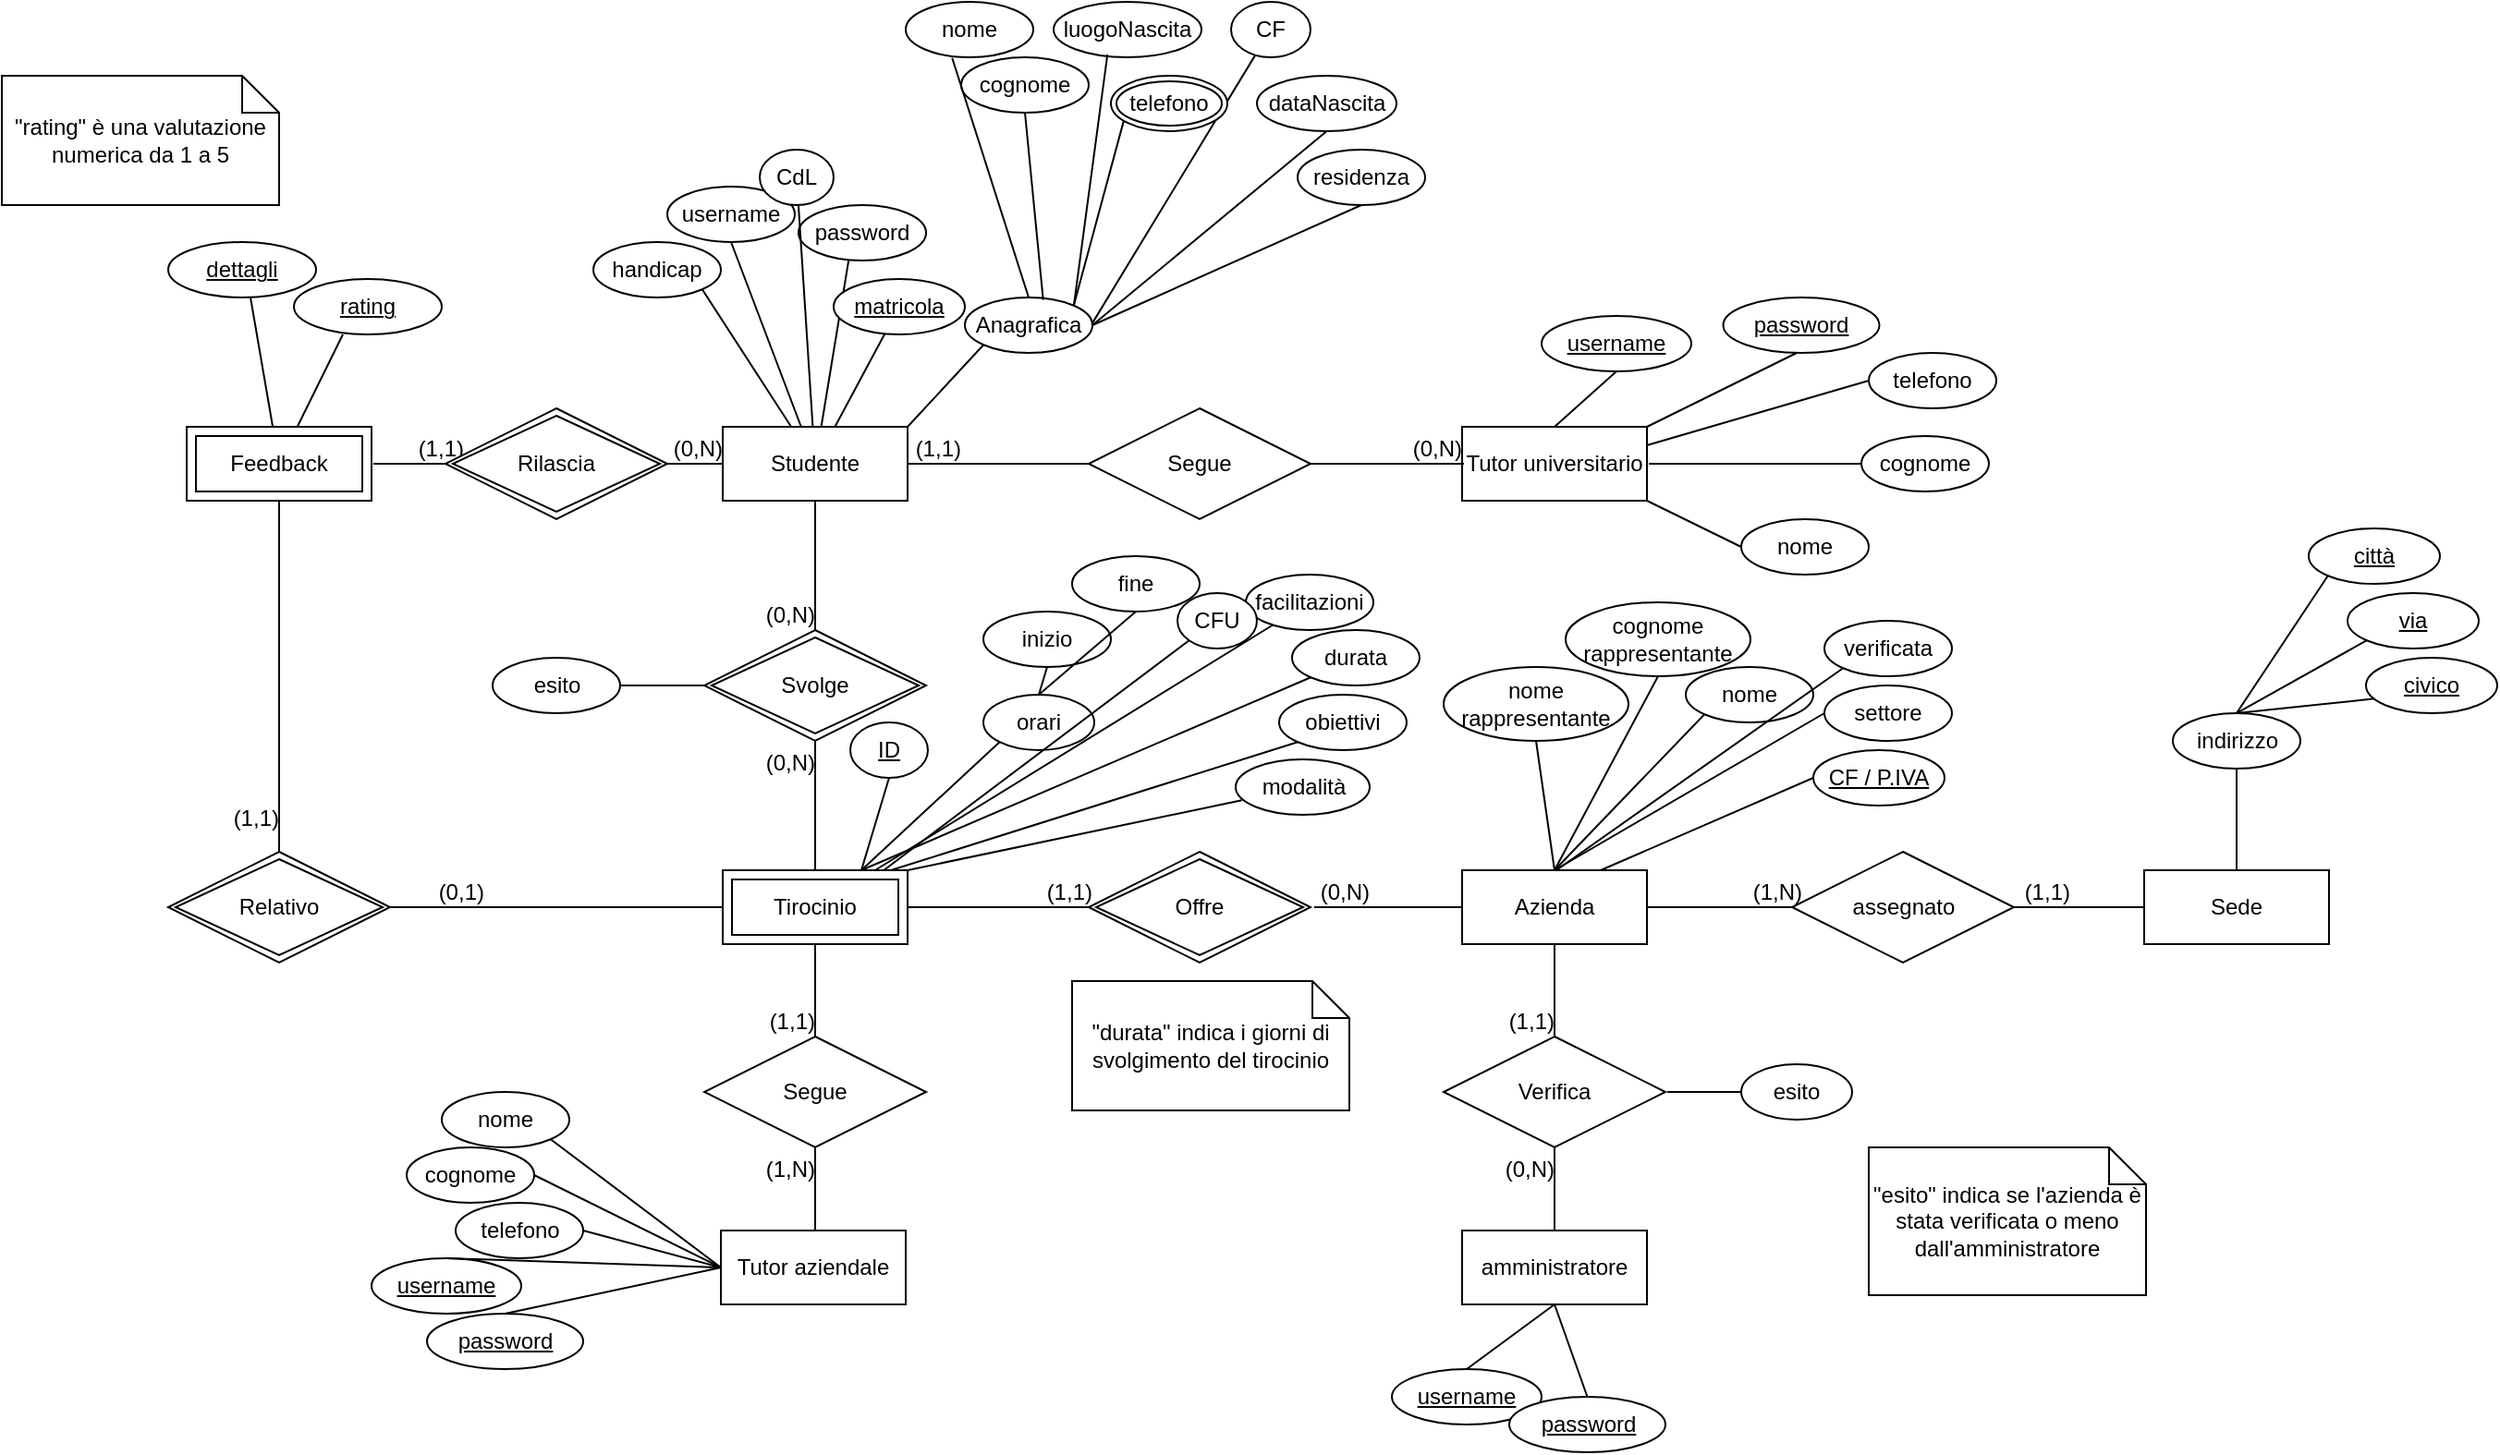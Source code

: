 <mxfile version="14.8.5" type="device" pages="2"><diagram id="SbTLjaRRA3trtRebSF-L" name="Tirocini_ER"><mxGraphModel dx="2657" dy="2173" grid="1" gridSize="10" guides="1" tooltips="1" connect="1" arrows="1" fold="1" page="1" pageScale="1" pageWidth="827" pageHeight="1169" math="0" shadow="0"><root><mxCell id="0"/><mxCell id="1" parent="0"/><mxCell id="K-pTx-IzNKwvpf7vq8Ri-1" value="Studente" style="whiteSpace=wrap;html=1;align=center;" parent="1" vertex="1"><mxGeometry x="-261" y="-850" width="100" height="40" as="geometry"/></mxCell><mxCell id="K-pTx-IzNKwvpf7vq8Ri-3" value="Tutor aziendale" style="whiteSpace=wrap;html=1;align=center;" parent="1" vertex="1"><mxGeometry x="-262" y="-415" width="100" height="40" as="geometry"/></mxCell><mxCell id="K-pTx-IzNKwvpf7vq8Ri-4" value="Azienda" style="whiteSpace=wrap;html=1;align=center;" parent="1" vertex="1"><mxGeometry x="139" y="-610" width="100" height="40" as="geometry"/></mxCell><mxCell id="K-pTx-IzNKwvpf7vq8Ri-14" value="Tutor universitario" style="whiteSpace=wrap;html=1;align=center;" parent="1" vertex="1"><mxGeometry x="139" y="-850" width="100" height="40" as="geometry"/></mxCell><mxCell id="K-pTx-IzNKwvpf7vq8Ri-28" value="" style="endArrow=none;html=1;rounded=0;" parent="1" source="K-pTx-IzNKwvpf7vq8Ri-1" edge="1"><mxGeometry relative="1" as="geometry"><mxPoint x="-211" y="-790" as="sourcePoint"/><mxPoint x="-211" y="-740" as="targetPoint"/></mxGeometry></mxCell><mxCell id="K-pTx-IzNKwvpf7vq8Ri-29" value="(0,N)" style="resizable=0;html=1;align=right;verticalAlign=bottom;direction=south;rotation=0;" parent="K-pTx-IzNKwvpf7vq8Ri-28" connectable="0" vertex="1"><mxGeometry x="1" relative="1" as="geometry"><mxPoint as="offset"/></mxGeometry></mxCell><mxCell id="K-pTx-IzNKwvpf7vq8Ri-32" value="" style="endArrow=none;html=1;rounded=0;entryX=0.5;entryY=1;entryDx=0;entryDy=0;" parent="1" edge="1"><mxGeometry relative="1" as="geometry"><mxPoint x="-211" y="-610" as="sourcePoint"/><mxPoint x="-211" y="-680" as="targetPoint"/></mxGeometry></mxCell><mxCell id="K-pTx-IzNKwvpf7vq8Ri-33" value="(0,N)" style="resizable=0;html=1;align=right;verticalAlign=bottom;" parent="K-pTx-IzNKwvpf7vq8Ri-32" connectable="0" vertex="1"><mxGeometry x="1" relative="1" as="geometry"><mxPoint y="20" as="offset"/></mxGeometry></mxCell><mxCell id="K-pTx-IzNKwvpf7vq8Ri-35" value="" style="endArrow=none;html=1;rounded=0;" parent="1" edge="1"><mxGeometry relative="1" as="geometry"><mxPoint x="139" y="-590" as="sourcePoint"/><mxPoint x="59" y="-590" as="targetPoint"/></mxGeometry></mxCell><mxCell id="K-pTx-IzNKwvpf7vq8Ri-36" value="(0,N)" style="resizable=0;html=1;align=right;verticalAlign=bottom;" parent="K-pTx-IzNKwvpf7vq8Ri-35" connectable="0" vertex="1"><mxGeometry x="1" relative="1" as="geometry"><mxPoint x="30" as="offset"/></mxGeometry></mxCell><mxCell id="K-pTx-IzNKwvpf7vq8Ri-37" value="" style="endArrow=none;html=1;rounded=0;" parent="1" edge="1"><mxGeometry relative="1" as="geometry"><mxPoint x="-161" y="-590" as="sourcePoint"/><mxPoint x="-61" y="-590" as="targetPoint"/></mxGeometry></mxCell><mxCell id="K-pTx-IzNKwvpf7vq8Ri-38" value="(1,1)" style="resizable=0;html=1;align=right;verticalAlign=bottom;" parent="K-pTx-IzNKwvpf7vq8Ri-37" connectable="0" vertex="1"><mxGeometry x="1" relative="1" as="geometry"/></mxCell><mxCell id="K-pTx-IzNKwvpf7vq8Ri-39" value="Verifica" style="shape=rhombus;perimeter=rhombusPerimeter;whiteSpace=wrap;html=1;align=center;" parent="1" vertex="1"><mxGeometry x="129" y="-520" width="120" height="60" as="geometry"/></mxCell><mxCell id="K-pTx-IzNKwvpf7vq8Ri-40" value="" style="endArrow=none;html=1;rounded=0;exitX=0.5;exitY=0;exitDx=0;exitDy=0;entryX=0.5;entryY=1;entryDx=0;entryDy=0;" parent="1" target="K-pTx-IzNKwvpf7vq8Ri-39" edge="1"><mxGeometry relative="1" as="geometry"><mxPoint x="189" y="-415" as="sourcePoint"/><mxPoint x="119" y="-540" as="targetPoint"/></mxGeometry></mxCell><mxCell id="K-pTx-IzNKwvpf7vq8Ri-41" value="(0,N)" style="resizable=0;html=1;align=right;verticalAlign=bottom;" parent="K-pTx-IzNKwvpf7vq8Ri-40" connectable="0" vertex="1"><mxGeometry x="1" relative="1" as="geometry"><mxPoint y="20" as="offset"/></mxGeometry></mxCell><mxCell id="K-pTx-IzNKwvpf7vq8Ri-42" value="" style="endArrow=none;html=1;rounded=0;exitX=0.5;exitY=1;exitDx=0;exitDy=0;entryX=0.5;entryY=0;entryDx=0;entryDy=0;" parent="1" source="K-pTx-IzNKwvpf7vq8Ri-4" target="K-pTx-IzNKwvpf7vq8Ri-39" edge="1"><mxGeometry relative="1" as="geometry"><mxPoint x="99" y="-540" as="sourcePoint"/><mxPoint x="259" y="-540" as="targetPoint"/></mxGeometry></mxCell><mxCell id="K-pTx-IzNKwvpf7vq8Ri-43" value="(1,1)" style="resizable=0;html=1;align=right;verticalAlign=bottom;" parent="K-pTx-IzNKwvpf7vq8Ri-42" connectable="0" vertex="1"><mxGeometry x="1" relative="1" as="geometry"/></mxCell><mxCell id="uKbp7nd4hWkoUg5hO_l5-5" value="" style="endArrow=none;html=1;rounded=0;entryX=0;entryY=0.5;entryDx=0;entryDy=0;" parent="1" edge="1"><mxGeometry relative="1" as="geometry"><mxPoint x="-450" y="-830" as="sourcePoint"/><mxPoint x="-411" y="-830" as="targetPoint"/></mxGeometry></mxCell><mxCell id="uKbp7nd4hWkoUg5hO_l5-6" value="(1,1)" style="resizable=0;html=1;align=right;verticalAlign=bottom;" parent="uKbp7nd4hWkoUg5hO_l5-5" connectable="0" vertex="1"><mxGeometry x="1" relative="1" as="geometry"><mxPoint x="10" as="offset"/></mxGeometry></mxCell><mxCell id="uKbp7nd4hWkoUg5hO_l5-7" value="" style="endArrow=none;html=1;rounded=0;" parent="1" edge="1"><mxGeometry relative="1" as="geometry"><mxPoint x="-291" y="-830" as="sourcePoint"/><mxPoint x="-261" y="-830" as="targetPoint"/><Array as="points"><mxPoint x="-261" y="-830"/></Array></mxGeometry></mxCell><mxCell id="uKbp7nd4hWkoUg5hO_l5-8" value="(0,N)" style="resizable=0;html=1;align=right;verticalAlign=bottom;" parent="uKbp7nd4hWkoUg5hO_l5-7" connectable="0" vertex="1"><mxGeometry x="1" relative="1" as="geometry"><mxPoint as="offset"/></mxGeometry></mxCell><mxCell id="uKbp7nd4hWkoUg5hO_l5-14" value="" style="endArrow=none;html=1;entryX=0.5;entryY=1;entryDx=0;entryDy=0;exitX=0.5;exitY=0;exitDx=0;exitDy=0;" parent="1" edge="1"><mxGeometry width="50" height="50" relative="1" as="geometry"><mxPoint x="-501" y="-620" as="sourcePoint"/><mxPoint x="-501" y="-810" as="targetPoint"/></mxGeometry></mxCell><mxCell id="uKbp7nd4hWkoUg5hO_l5-15" value="(1,1)" style="resizable=0;html=1;align=right;verticalAlign=bottom;" parent="1" connectable="0" vertex="1"><mxGeometry x="-501" y="-630" as="geometry"/></mxCell><mxCell id="uKbp7nd4hWkoUg5hO_l5-16" value="" style="endArrow=none;html=1;entryX=0;entryY=0.5;entryDx=0;entryDy=0;exitX=1;exitY=0.5;exitDx=0;exitDy=0;" parent="1" edge="1"><mxGeometry width="50" height="50" relative="1" as="geometry"><mxPoint x="-441" y="-590" as="sourcePoint"/><mxPoint x="-261" y="-590" as="targetPoint"/></mxGeometry></mxCell><mxCell id="uKbp7nd4hWkoUg5hO_l5-17" value="(0,1)" style="resizable=0;html=1;align=right;verticalAlign=bottom;" parent="1" connectable="0" vertex="1"><mxGeometry x="-390" y="-590" as="geometry"/></mxCell><mxCell id="uKbp7nd4hWkoUg5hO_l5-21" value="Segue" style="shape=rhombus;perimeter=rhombusPerimeter;whiteSpace=wrap;html=1;align=center;" parent="1" vertex="1"><mxGeometry x="-271" y="-520" width="120" height="60" as="geometry"/></mxCell><mxCell id="uKbp7nd4hWkoUg5hO_l5-22" value="" style="endArrow=none;html=1;rounded=0;exitX=0.5;exitY=0;exitDx=0;exitDy=0;entryX=0.5;entryY=1;entryDx=0;entryDy=0;" parent="1" target="uKbp7nd4hWkoUg5hO_l5-21" edge="1"><mxGeometry relative="1" as="geometry"><mxPoint x="-211" y="-415" as="sourcePoint"/><mxPoint x="-281" y="-540" as="targetPoint"/></mxGeometry></mxCell><mxCell id="uKbp7nd4hWkoUg5hO_l5-23" value="(1,N)" style="resizable=0;html=1;align=right;verticalAlign=bottom;" parent="uKbp7nd4hWkoUg5hO_l5-22" connectable="0" vertex="1"><mxGeometry x="1" relative="1" as="geometry"><mxPoint y="20" as="offset"/></mxGeometry></mxCell><mxCell id="uKbp7nd4hWkoUg5hO_l5-24" value="" style="endArrow=none;html=1;rounded=0;exitX=0.5;exitY=1;exitDx=0;exitDy=0;entryX=0.5;entryY=0;entryDx=0;entryDy=0;" parent="1" target="uKbp7nd4hWkoUg5hO_l5-21" edge="1"><mxGeometry relative="1" as="geometry"><mxPoint x="-211" y="-570" as="sourcePoint"/><mxPoint x="-141" y="-540" as="targetPoint"/></mxGeometry></mxCell><mxCell id="uKbp7nd4hWkoUg5hO_l5-25" value="(1,1)" style="resizable=0;html=1;align=right;verticalAlign=bottom;" parent="uKbp7nd4hWkoUg5hO_l5-24" connectable="0" vertex="1"><mxGeometry x="1" relative="1" as="geometry"/></mxCell><mxCell id="uKbp7nd4hWkoUg5hO_l5-27" value="Anagrafica" style="ellipse;whiteSpace=wrap;html=1;align=center;" parent="1" vertex="1"><mxGeometry x="-130" y="-920" width="69" height="30" as="geometry"/></mxCell><mxCell id="uKbp7nd4hWkoUg5hO_l5-29" value="" style="endArrow=none;html=1;entryX=0;entryY=1;entryDx=0;entryDy=0;exitX=1;exitY=0;exitDx=0;exitDy=0;" parent="1" source="K-pTx-IzNKwvpf7vq8Ri-1" target="uKbp7nd4hWkoUg5hO_l5-27" edge="1"><mxGeometry width="50" height="50" relative="1" as="geometry"><mxPoint x="-160" y="-850" as="sourcePoint"/><mxPoint x="-130" y="-530" as="targetPoint"/></mxGeometry></mxCell><mxCell id="uKbp7nd4hWkoUg5hO_l5-30" value="nome" style="ellipse;whiteSpace=wrap;html=1;align=center;" parent="1" vertex="1"><mxGeometry x="-162" y="-1080" width="69" height="30" as="geometry"/></mxCell><mxCell id="uKbp7nd4hWkoUg5hO_l5-31" value="cognome" style="ellipse;whiteSpace=wrap;html=1;align=center;" parent="1" vertex="1"><mxGeometry x="-132" y="-1050" width="69" height="30" as="geometry"/></mxCell><mxCell id="uKbp7nd4hWkoUg5hO_l5-32" value="username" style="ellipse;whiteSpace=wrap;html=1;align=center;" parent="1" vertex="1"><mxGeometry x="-291" y="-980" width="69" height="30" as="geometry"/></mxCell><mxCell id="uKbp7nd4hWkoUg5hO_l5-33" value="password" style="ellipse;whiteSpace=wrap;html=1;align=center;" parent="1" vertex="1"><mxGeometry x="-220" y="-970" width="69" height="30" as="geometry"/></mxCell><mxCell id="uKbp7nd4hWkoUg5hO_l5-34" value="dataNascita" style="ellipse;whiteSpace=wrap;html=1;align=center;" parent="1" vertex="1"><mxGeometry x="28" y="-1040" width="75.5" height="30" as="geometry"/></mxCell><mxCell id="uKbp7nd4hWkoUg5hO_l5-35" value="luogoNascita" style="ellipse;whiteSpace=wrap;html=1;align=center;" parent="1" vertex="1"><mxGeometry x="-82" y="-1080" width="80" height="30" as="geometry"/></mxCell><mxCell id="uKbp7nd4hWkoUg5hO_l5-36" value="residenza" style="ellipse;whiteSpace=wrap;html=1;align=center;" parent="1" vertex="1"><mxGeometry x="50" y="-1000" width="69" height="30" as="geometry"/></mxCell><mxCell id="uKbp7nd4hWkoUg5hO_l5-40" value="" style="endArrow=none;html=1;entryX=0.364;entryY=1.012;entryDx=0;entryDy=0;entryPerimeter=0;exitX=0.5;exitY=0;exitDx=0;exitDy=0;" parent="1" source="uKbp7nd4hWkoUg5hO_l5-27" target="uKbp7nd4hWkoUg5hO_l5-30" edge="1"><mxGeometry width="50" height="50" relative="1" as="geometry"><mxPoint x="-280" y="-910" as="sourcePoint"/><mxPoint x="-230" y="-960" as="targetPoint"/></mxGeometry></mxCell><mxCell id="uKbp7nd4hWkoUg5hO_l5-41" value="" style="endArrow=none;html=1;entryX=0.5;entryY=1;entryDx=0;entryDy=0;exitX=0.614;exitY=0.043;exitDx=0;exitDy=0;exitPerimeter=0;" parent="1" source="uKbp7nd4hWkoUg5hO_l5-27" target="uKbp7nd4hWkoUg5hO_l5-31" edge="1"><mxGeometry width="50" height="50" relative="1" as="geometry"><mxPoint x="-109.716" y="-905.684" as="sourcePoint"/><mxPoint x="-174.884" y="-969.64" as="targetPoint"/></mxGeometry></mxCell><mxCell id="uKbp7nd4hWkoUg5hO_l5-42" value="" style="endArrow=none;html=1;entryX=0.5;entryY=1;entryDx=0;entryDy=0;" parent="1" source="K-pTx-IzNKwvpf7vq8Ri-1" target="uKbp7nd4hWkoUg5hO_l5-32" edge="1"><mxGeometry width="50" height="50" relative="1" as="geometry"><mxPoint x="-236" y="-850" as="sourcePoint"/><mxPoint x="-116.5" y="-990" as="targetPoint"/></mxGeometry></mxCell><mxCell id="uKbp7nd4hWkoUg5hO_l5-43" value="" style="endArrow=none;html=1;entryX=0.394;entryY=0.982;entryDx=0;entryDy=0;entryPerimeter=0;" parent="1" source="K-pTx-IzNKwvpf7vq8Ri-1" target="uKbp7nd4hWkoUg5hO_l5-33" edge="1"><mxGeometry width="50" height="50" relative="1" as="geometry"><mxPoint x="-230" y="-852" as="sourcePoint"/><mxPoint x="-47.5" y="-1000" as="targetPoint"/></mxGeometry></mxCell><mxCell id="uKbp7nd4hWkoUg5hO_l5-44" value="" style="endArrow=none;html=1;entryX=0.364;entryY=0.952;entryDx=0;entryDy=0;entryPerimeter=0;" parent="1" target="uKbp7nd4hWkoUg5hO_l5-35" edge="1"><mxGeometry width="50" height="50" relative="1" as="geometry"><mxPoint x="-71" y="-916" as="sourcePoint"/><mxPoint x="68" y="-1010" as="targetPoint"/></mxGeometry></mxCell><mxCell id="uKbp7nd4hWkoUg5hO_l5-45" value="" style="endArrow=none;html=1;entryX=0;entryY=1;entryDx=0;entryDy=0;exitX=1;exitY=0;exitDx=0;exitDy=0;" parent="1" source="uKbp7nd4hWkoUg5hO_l5-27" edge="1"><mxGeometry width="50" height="50" relative="1" as="geometry"><mxPoint x="-60" y="-900" as="sourcePoint"/><mxPoint x="-41.716" y="-1024.316" as="targetPoint"/></mxGeometry></mxCell><mxCell id="uKbp7nd4hWkoUg5hO_l5-46" value="" style="endArrow=none;html=1;exitX=1;exitY=0;exitDx=0;exitDy=0;" parent="1" target="uKbp7nd4hWkoUg5hO_l5-52" edge="1"><mxGeometry width="50" height="50" relative="1" as="geometry"><mxPoint x="-61.284" y="-905.684" as="sourcePoint"/><mxPoint x="24.322" y="-1044.393" as="targetPoint"/></mxGeometry></mxCell><mxCell id="uKbp7nd4hWkoUg5hO_l5-47" value="" style="endArrow=none;html=1;entryX=0.5;entryY=1;entryDx=0;entryDy=0;exitX=1;exitY=0.5;exitDx=0;exitDy=0;" parent="1" source="uKbp7nd4hWkoUg5hO_l5-27" target="uKbp7nd4hWkoUg5hO_l5-34" edge="1"><mxGeometry width="50" height="50" relative="1" as="geometry"><mxPoint x="-51.284" y="-895.684" as="sourcePoint"/><mxPoint x="140.284" y="-974.316" as="targetPoint"/></mxGeometry></mxCell><mxCell id="uKbp7nd4hWkoUg5hO_l5-48" value="" style="endArrow=none;html=1;entryX=0.5;entryY=1;entryDx=0;entryDy=0;exitX=1;exitY=0.5;exitDx=0;exitDy=0;" parent="1" source="uKbp7nd4hWkoUg5hO_l5-27" target="uKbp7nd4hWkoUg5hO_l5-36" edge="1"><mxGeometry width="50" height="50" relative="1" as="geometry"><mxPoint x="-41.284" y="-885.684" as="sourcePoint"/><mxPoint x="150.284" y="-964.316" as="targetPoint"/></mxGeometry></mxCell><mxCell id="uKbp7nd4hWkoUg5hO_l5-50" value="matricola" style="ellipse;whiteSpace=wrap;html=1;align=center;fontStyle=4;" parent="1" vertex="1"><mxGeometry x="-201" y="-930" width="71" height="30" as="geometry"/></mxCell><mxCell id="uKbp7nd4hWkoUg5hO_l5-51" value="" style="endArrow=none;html=1;" parent="1" source="K-pTx-IzNKwvpf7vq8Ri-1" target="uKbp7nd4hWkoUg5hO_l5-50" edge="1"><mxGeometry width="50" height="50" relative="1" as="geometry"><mxPoint x="-190" y="-890" as="sourcePoint"/><mxPoint x="-243.814" y="-940.54" as="targetPoint"/></mxGeometry></mxCell><mxCell id="uKbp7nd4hWkoUg5hO_l5-52" value="CF" style="ellipse;whiteSpace=wrap;html=1;align=center;" parent="1" vertex="1"><mxGeometry x="14" y="-1080" width="43" height="30" as="geometry"/></mxCell><mxCell id="uKbp7nd4hWkoUg5hO_l5-53" value="CdL" style="ellipse;whiteSpace=wrap;html=1;align=center;" parent="1" vertex="1"><mxGeometry x="-241" y="-1000" width="40" height="30" as="geometry"/></mxCell><mxCell id="uKbp7nd4hWkoUg5hO_l5-54" value="handicap" style="ellipse;whiteSpace=wrap;html=1;align=center;" parent="1" vertex="1"><mxGeometry x="-331" y="-950" width="69" height="30" as="geometry"/></mxCell><mxCell id="uKbp7nd4hWkoUg5hO_l5-55" value="" style="endArrow=none;html=1;" parent="1" source="K-pTx-IzNKwvpf7vq8Ri-1" target="uKbp7nd4hWkoUg5hO_l5-53" edge="1"><mxGeometry width="50" height="50" relative="1" as="geometry"><mxPoint x="-226" y="-840" as="sourcePoint"/><mxPoint x="-315.5" y="-970" as="targetPoint"/></mxGeometry></mxCell><mxCell id="uKbp7nd4hWkoUg5hO_l5-56" value="" style="endArrow=none;html=1;entryX=1;entryY=1;entryDx=0;entryDy=0;" parent="1" source="K-pTx-IzNKwvpf7vq8Ri-1" target="uKbp7nd4hWkoUg5hO_l5-54" edge="1"><mxGeometry width="50" height="50" relative="1" as="geometry"><mxPoint x="-260" y="-870" as="sourcePoint"/><mxPoint x="-246.5" y="-940" as="targetPoint"/></mxGeometry></mxCell><mxCell id="uKbp7nd4hWkoUg5hO_l5-61" value="" style="endArrow=none;html=1;entryX=0.5;entryY=1;entryDx=0;entryDy=0;" parent="1" edge="1"><mxGeometry width="50" height="50" relative="1" as="geometry"><mxPoint x="-504.444" y="-850" as="sourcePoint"/><mxPoint x="-516.5" y="-920" as="targetPoint"/></mxGeometry></mxCell><mxCell id="uKbp7nd4hWkoUg5hO_l5-62" value="" style="endArrow=none;html=1;entryX=0.5;entryY=1;entryDx=0;entryDy=0;" parent="1" edge="1"><mxGeometry width="50" height="50" relative="1" as="geometry"><mxPoint x="-491.143" y="-850" as="sourcePoint"/><mxPoint x="-466.5" y="-900" as="targetPoint"/></mxGeometry></mxCell><mxCell id="uKbp7nd4hWkoUg5hO_l5-68" value="" style="endArrow=none;html=1;entryX=0.5;entryY=1;entryDx=0;entryDy=0;exitX=0.5;exitY=0;exitDx=0;exitDy=0;" parent="1" source="K-pTx-IzNKwvpf7vq8Ri-4" target="uKbp7nd4hWkoUg5hO_l5-74" edge="1"><mxGeometry width="50" height="50" relative="1" as="geometry"><mxPoint x="199" y="-700" as="sourcePoint"/><mxPoint x="189" y="-670" as="targetPoint"/></mxGeometry></mxCell><mxCell id="uKbp7nd4hWkoUg5hO_l5-70" value="username" style="ellipse;whiteSpace=wrap;html=1;align=center;fontStyle=4;" parent="1" vertex="1"><mxGeometry x="101" y="-340" width="81" height="30" as="geometry"/></mxCell><mxCell id="uKbp7nd4hWkoUg5hO_l5-71" value="password" style="ellipse;whiteSpace=wrap;html=1;align=center;fontStyle=4;" parent="1" vertex="1"><mxGeometry x="164.5" y="-325" width="84.5" height="30" as="geometry"/></mxCell><mxCell id="uKbp7nd4hWkoUg5hO_l5-72" value="" style="endArrow=none;html=1;entryX=0.5;entryY=1;entryDx=0;entryDy=0;exitX=0.5;exitY=0;exitDx=0;exitDy=0;" parent="1" source="uKbp7nd4hWkoUg5hO_l5-70" edge="1"><mxGeometry width="50" height="50" relative="1" as="geometry"><mxPoint x="-100" y="-560" as="sourcePoint"/><mxPoint x="189" y="-375" as="targetPoint"/></mxGeometry></mxCell><mxCell id="uKbp7nd4hWkoUg5hO_l5-73" value="" style="endArrow=none;html=1;entryX=0.5;entryY=1;entryDx=0;entryDy=0;exitX=0.5;exitY=0;exitDx=0;exitDy=0;" parent="1" source="uKbp7nd4hWkoUg5hO_l5-71" edge="1"><mxGeometry width="50" height="50" relative="1" as="geometry"><mxPoint x="151.5" y="-330" as="sourcePoint"/><mxPoint x="189" y="-375" as="targetPoint"/></mxGeometry></mxCell><mxCell id="uKbp7nd4hWkoUg5hO_l5-74" value="nome&lt;br&gt;rappresentante" style="ellipse;whiteSpace=wrap;html=1;align=center;" parent="1" vertex="1"><mxGeometry x="129" y="-720" width="100" height="40" as="geometry"/></mxCell><mxCell id="uKbp7nd4hWkoUg5hO_l5-75" value="cognome&lt;br&gt;rappresentante" style="ellipse;whiteSpace=wrap;html=1;align=center;" parent="1" vertex="1"><mxGeometry x="195" y="-755" width="100" height="40" as="geometry"/></mxCell><mxCell id="uKbp7nd4hWkoUg5hO_l5-76" value="" style="endArrow=none;html=1;entryX=0.5;entryY=1;entryDx=0;entryDy=0;exitX=0.5;exitY=0;exitDx=0;exitDy=0;" parent="1" source="K-pTx-IzNKwvpf7vq8Ri-4" target="uKbp7nd4hWkoUg5hO_l5-75" edge="1"><mxGeometry width="50" height="50" relative="1" as="geometry"><mxPoint x="210" y="-660" as="sourcePoint"/><mxPoint x="136.5" y="-650" as="targetPoint"/></mxGeometry></mxCell><mxCell id="QtnPTL68LhxR-QAPIB7F-1" value="amministratore" style="whiteSpace=wrap;html=1;align=center;" parent="1" vertex="1"><mxGeometry x="139" y="-415" width="100" height="40" as="geometry"/></mxCell><mxCell id="iTJGyH7uS87ntkgXfB34-1" value="nome" style="ellipse;whiteSpace=wrap;html=1;align=center;" parent="1" vertex="1"><mxGeometry x="260" y="-720" width="69" height="30" as="geometry"/></mxCell><mxCell id="iTJGyH7uS87ntkgXfB34-2" value="verificata" style="ellipse;whiteSpace=wrap;html=1;align=center;" parent="1" vertex="1"><mxGeometry x="335" y="-745" width="69" height="30" as="geometry"/></mxCell><mxCell id="iTJGyH7uS87ntkgXfB34-3" value="settore" style="ellipse;whiteSpace=wrap;html=1;align=center;" parent="1" vertex="1"><mxGeometry x="335" y="-710" width="69" height="30" as="geometry"/></mxCell><mxCell id="iTJGyH7uS87ntkgXfB34-6" value="CF / P.IVA" style="ellipse;whiteSpace=wrap;html=1;align=center;fontStyle=4;" parent="1" vertex="1"><mxGeometry x="329" y="-675" width="71" height="30" as="geometry"/></mxCell><mxCell id="iTJGyH7uS87ntkgXfB34-8" value="" style="endArrow=none;html=1;entryX=0;entryY=1;entryDx=0;entryDy=0;exitX=0.5;exitY=0;exitDx=0;exitDy=0;" parent="1" source="K-pTx-IzNKwvpf7vq8Ri-4" target="iTJGyH7uS87ntkgXfB34-1" edge="1"><mxGeometry width="50" height="50" relative="1" as="geometry"><mxPoint x="284" y="-560" as="sourcePoint"/><mxPoint x="209" y="-690" as="targetPoint"/></mxGeometry></mxCell><mxCell id="iTJGyH7uS87ntkgXfB34-9" value="" style="endArrow=none;html=1;entryX=0;entryY=1;entryDx=0;entryDy=0;" parent="1" target="iTJGyH7uS87ntkgXfB34-2" edge="1"><mxGeometry width="50" height="50" relative="1" as="geometry"><mxPoint x="190" y="-610" as="sourcePoint"/><mxPoint x="269.284" y="-704.316" as="targetPoint"/></mxGeometry></mxCell><mxCell id="iTJGyH7uS87ntkgXfB34-10" value="" style="endArrow=none;html=1;entryX=0;entryY=0.5;entryDx=0;entryDy=0;exitX=0.5;exitY=0;exitDx=0;exitDy=0;" parent="1" source="K-pTx-IzNKwvpf7vq8Ri-4" target="iTJGyH7uS87ntkgXfB34-3" edge="1"><mxGeometry width="50" height="50" relative="1" as="geometry"><mxPoint x="290" y="-540" as="sourcePoint"/><mxPoint x="279.284" y="-694.316" as="targetPoint"/></mxGeometry></mxCell><mxCell id="iTJGyH7uS87ntkgXfB34-11" value="" style="endArrow=none;html=1;entryX=0;entryY=0.5;entryDx=0;entryDy=0;exitX=0.75;exitY=0;exitDx=0;exitDy=0;" parent="1" source="K-pTx-IzNKwvpf7vq8Ri-4" target="iTJGyH7uS87ntkgXfB34-6" edge="1"><mxGeometry width="50" height="50" relative="1" as="geometry"><mxPoint x="219" y="-580" as="sourcePoint"/><mxPoint x="289.284" y="-684.316" as="targetPoint"/></mxGeometry></mxCell><mxCell id="iTJGyH7uS87ntkgXfB34-12" value="indirizzo" style="ellipse;whiteSpace=wrap;html=1;align=center;" parent="1" vertex="1"><mxGeometry x="523.5" y="-695" width="69" height="30" as="geometry"/></mxCell><mxCell id="iTJGyH7uS87ntkgXfB34-18" value="città" style="ellipse;whiteSpace=wrap;html=1;align=center;fontStyle=4;" parent="1" vertex="1"><mxGeometry x="597" y="-795" width="71" height="30" as="geometry"/></mxCell><mxCell id="iTJGyH7uS87ntkgXfB34-19" value="via" style="ellipse;whiteSpace=wrap;html=1;align=center;fontStyle=4;" parent="1" vertex="1"><mxGeometry x="618" y="-760" width="71" height="30" as="geometry"/></mxCell><mxCell id="iTJGyH7uS87ntkgXfB34-20" value="civico" style="ellipse;whiteSpace=wrap;html=1;align=center;fontStyle=4;" parent="1" vertex="1"><mxGeometry x="628" y="-725" width="71" height="30" as="geometry"/></mxCell><mxCell id="iTJGyH7uS87ntkgXfB34-22" value="" style="endArrow=none;html=1;entryX=0;entryY=1;entryDx=0;entryDy=0;exitX=0.5;exitY=0;exitDx=0;exitDy=0;" parent="1" source="iTJGyH7uS87ntkgXfB34-12" target="iTJGyH7uS87ntkgXfB34-18" edge="1"><mxGeometry width="50" height="50" relative="1" as="geometry"><mxPoint x="412" y="-645" as="sourcePoint"/><mxPoint x="449" y="-695" as="targetPoint"/></mxGeometry></mxCell><mxCell id="iTJGyH7uS87ntkgXfB34-23" value="" style="endArrow=none;html=1;entryX=0;entryY=1;entryDx=0;entryDy=0;exitX=0.5;exitY=0;exitDx=0;exitDy=0;" parent="1" source="iTJGyH7uS87ntkgXfB34-12" target="iTJGyH7uS87ntkgXfB34-19" edge="1"><mxGeometry width="50" height="50" relative="1" as="geometry"><mxPoint x="608" y="-615" as="sourcePoint"/><mxPoint x="617.576" y="-759.318" as="targetPoint"/></mxGeometry></mxCell><mxCell id="iTJGyH7uS87ntkgXfB34-24" value="" style="endArrow=none;html=1;entryX=0.063;entryY=0.739;entryDx=0;entryDy=0;entryPerimeter=0;exitX=0.5;exitY=0;exitDx=0;exitDy=0;" parent="1" source="iTJGyH7uS87ntkgXfB34-12" target="iTJGyH7uS87ntkgXfB34-20" edge="1"><mxGeometry width="50" height="50" relative="1" as="geometry"><mxPoint x="618" y="-605" as="sourcePoint"/><mxPoint x="638.576" y="-724.318" as="targetPoint"/></mxGeometry></mxCell><mxCell id="iTJGyH7uS87ntkgXfB34-25" value="" style="endArrow=none;html=1;exitX=0.5;exitY=0;exitDx=0;exitDy=0;entryX=0.5;entryY=1;entryDx=0;entryDy=0;" parent="1" source="04URZmHQhM1yPzFhlEz--2" target="iTJGyH7uS87ntkgXfB34-12" edge="1"><mxGeometry width="50" height="50" relative="1" as="geometry"><mxPoint x="710" y="-470" as="sourcePoint"/><mxPoint x="510" y="-650" as="targetPoint"/></mxGeometry></mxCell><mxCell id="iTJGyH7uS87ntkgXfB34-27" value="nome" style="ellipse;whiteSpace=wrap;html=1;align=center;" parent="1" vertex="1"><mxGeometry x="-413" y="-490" width="69" height="30" as="geometry"/></mxCell><mxCell id="iTJGyH7uS87ntkgXfB34-28" value="cognome" style="ellipse;whiteSpace=wrap;html=1;align=center;" parent="1" vertex="1"><mxGeometry x="-432" y="-460" width="69" height="30" as="geometry"/></mxCell><mxCell id="iTJGyH7uS87ntkgXfB34-29" value="telefono" style="ellipse;whiteSpace=wrap;html=1;align=center;" parent="1" vertex="1"><mxGeometry x="-405.5" y="-430" width="69" height="30" as="geometry"/></mxCell><mxCell id="iTJGyH7uS87ntkgXfB34-31" value="" style="endArrow=none;html=1;exitX=1;exitY=1;exitDx=0;exitDy=0;entryX=0;entryY=0.5;entryDx=0;entryDy=0;" parent="1" source="iTJGyH7uS87ntkgXfB34-27" edge="1"><mxGeometry width="50" height="50" relative="1" as="geometry"><mxPoint x="-341.576" y="-424.318" as="sourcePoint"/><mxPoint x="-262" y="-395" as="targetPoint"/></mxGeometry></mxCell><mxCell id="iTJGyH7uS87ntkgXfB34-32" value="" style="endArrow=none;html=1;exitX=1;exitY=0.5;exitDx=0;exitDy=0;entryX=0;entryY=0.5;entryDx=0;entryDy=0;" parent="1" source="iTJGyH7uS87ntkgXfB34-28" edge="1"><mxGeometry width="50" height="50" relative="1" as="geometry"><mxPoint x="-363.284" y="-394.316" as="sourcePoint"/><mxPoint x="-262" y="-395" as="targetPoint"/></mxGeometry></mxCell><mxCell id="iTJGyH7uS87ntkgXfB34-33" value="" style="endArrow=none;html=1;exitX=1;exitY=0.5;exitDx=0;exitDy=0;entryX=0;entryY=0.5;entryDx=0;entryDy=0;" parent="1" source="iTJGyH7uS87ntkgXfB34-29" edge="1"><mxGeometry width="50" height="50" relative="1" as="geometry"><mxPoint x="-372" y="-375" as="sourcePoint"/><mxPoint x="-262" y="-395" as="targetPoint"/></mxGeometry></mxCell><mxCell id="iTJGyH7uS87ntkgXfB34-41" value="orari" style="ellipse;whiteSpace=wrap;html=1;align=center;" parent="1" vertex="1"><mxGeometry x="-120" y="-705" width="60" height="30" as="geometry"/></mxCell><mxCell id="iTJGyH7uS87ntkgXfB34-42" value="inizio" style="ellipse;whiteSpace=wrap;html=1;align=center;" parent="1" vertex="1"><mxGeometry x="-120" y="-750" width="69" height="30" as="geometry"/></mxCell><mxCell id="iTJGyH7uS87ntkgXfB34-44" value="fine" style="ellipse;whiteSpace=wrap;html=1;align=center;" parent="1" vertex="1"><mxGeometry x="-72" y="-780" width="69" height="30" as="geometry"/></mxCell><mxCell id="iTJGyH7uS87ntkgXfB34-45" value="" style="endArrow=none;html=1;entryX=0.5;entryY=1;entryDx=0;entryDy=0;exitX=0.5;exitY=0;exitDx=0;exitDy=0;" parent="1" source="iTJGyH7uS87ntkgXfB34-41" target="iTJGyH7uS87ntkgXfB34-42" edge="1"><mxGeometry width="50" height="50" relative="1" as="geometry"><mxPoint x="-100" y="-750" as="sourcePoint"/><mxPoint x="-153.884" y="-754.64" as="targetPoint"/></mxGeometry></mxCell><mxCell id="iTJGyH7uS87ntkgXfB34-47" value="" style="endArrow=none;html=1;exitX=0.5;exitY=0;exitDx=0;exitDy=0;entryX=0.5;entryY=1;entryDx=0;entryDy=0;" parent="1" source="iTJGyH7uS87ntkgXfB34-41" target="iTJGyH7uS87ntkgXfB34-44" edge="1"><mxGeometry width="50" height="50" relative="1" as="geometry"><mxPoint x="-30" y="-710" as="sourcePoint"/><mxPoint x="-10" y="-760" as="targetPoint"/></mxGeometry></mxCell><mxCell id="iTJGyH7uS87ntkgXfB34-50" value="" style="endArrow=none;html=1;exitX=0.75;exitY=0;exitDx=0;exitDy=0;entryX=0;entryY=1;entryDx=0;entryDy=0;" parent="1" target="iTJGyH7uS87ntkgXfB34-41" edge="1"><mxGeometry width="50" height="50" relative="1" as="geometry"><mxPoint x="-186" y="-610" as="sourcePoint"/><mxPoint x="-37.5" y="-730" as="targetPoint"/></mxGeometry></mxCell><mxCell id="iTJGyH7uS87ntkgXfB34-51" value="durata" style="ellipse;whiteSpace=wrap;html=1;align=center;" parent="1" vertex="1"><mxGeometry x="47" y="-740" width="69" height="30" as="geometry"/></mxCell><mxCell id="iTJGyH7uS87ntkgXfB34-52" value="modalità" style="ellipse;whiteSpace=wrap;html=1;align=center;" parent="1" vertex="1"><mxGeometry x="16.5" y="-670" width="72.5" height="30" as="geometry"/></mxCell><mxCell id="iTJGyH7uS87ntkgXfB34-53" value="obiettivi" style="ellipse;whiteSpace=wrap;html=1;align=center;" parent="1" vertex="1"><mxGeometry x="40" y="-705" width="69" height="30" as="geometry"/></mxCell><mxCell id="iTJGyH7uS87ntkgXfB34-54" value="facilitazioni" style="ellipse;whiteSpace=wrap;html=1;align=center;" parent="1" vertex="1"><mxGeometry x="22" y="-770" width="69" height="30" as="geometry"/></mxCell><mxCell id="iTJGyH7uS87ntkgXfB34-55" value="CFU" style="ellipse;whiteSpace=wrap;html=1;align=center;" parent="1" vertex="1"><mxGeometry x="-15" y="-760" width="43" height="30" as="geometry"/></mxCell><mxCell id="iTJGyH7uS87ntkgXfB34-56" value="esito" style="ellipse;whiteSpace=wrap;html=1;align=center;" parent="1" vertex="1"><mxGeometry x="-385.5" y="-725" width="69" height="30" as="geometry"/></mxCell><mxCell id="iTJGyH7uS87ntkgXfB34-57" value="" style="endArrow=none;html=1;exitX=0;exitY=0.5;exitDx=0;exitDy=0;entryX=1;entryY=0.5;entryDx=0;entryDy=0;" parent="1" target="iTJGyH7uS87ntkgXfB34-56" edge="1"><mxGeometry width="50" height="50" relative="1" as="geometry"><mxPoint x="-271" y="-710" as="sourcePoint"/><mxPoint x="-310" y="-660" as="targetPoint"/></mxGeometry></mxCell><mxCell id="iTJGyH7uS87ntkgXfB34-58" value="" style="endArrow=none;html=1;exitX=1;exitY=0;exitDx=0;exitDy=0;entryX=0.046;entryY=0.739;entryDx=0;entryDy=0;entryPerimeter=0;" parent="1" target="iTJGyH7uS87ntkgXfB34-52" edge="1"><mxGeometry width="50" height="50" relative="1" as="geometry"><mxPoint x="-161" y="-610" as="sourcePoint"/><mxPoint x="-120.716" y="-679.316" as="targetPoint"/></mxGeometry></mxCell><mxCell id="iTJGyH7uS87ntkgXfB34-59" value="" style="endArrow=none;html=1;entryX=0;entryY=1;entryDx=0;entryDy=0;" parent="1" target="iTJGyH7uS87ntkgXfB34-53" edge="1"><mxGeometry width="50" height="50" relative="1" as="geometry"><mxPoint x="-170" y="-610" as="sourcePoint"/><mxPoint x="-0.165" y="-647.83" as="targetPoint"/></mxGeometry></mxCell><mxCell id="iTJGyH7uS87ntkgXfB34-60" value="" style="endArrow=none;html=1;entryX=0;entryY=1;entryDx=0;entryDy=0;exitX=0.855;exitY=0.032;exitDx=0;exitDy=0;exitPerimeter=0;" parent="1" target="iTJGyH7uS87ntkgXfB34-55" edge="1"><mxGeometry width="50" height="50" relative="1" as="geometry"><mxPoint x="-175.5" y="-608.72" as="sourcePoint"/><mxPoint x="30.284" y="-679.316" as="targetPoint"/></mxGeometry></mxCell><mxCell id="iTJGyH7uS87ntkgXfB34-61" value="" style="endArrow=none;html=1;" parent="1" target="iTJGyH7uS87ntkgXfB34-54" edge="1"><mxGeometry width="50" height="50" relative="1" as="geometry"><mxPoint x="-178.571" y="-610" as="sourcePoint"/><mxPoint x="12" y="-748" as="targetPoint"/></mxGeometry></mxCell><mxCell id="iTJGyH7uS87ntkgXfB34-63" value="" style="endArrow=none;html=1;exitX=0.75;exitY=0;exitDx=0;exitDy=0;entryX=0;entryY=1;entryDx=0;entryDy=0;" parent="1" target="iTJGyH7uS87ntkgXfB34-51" edge="1"><mxGeometry width="50" height="50" relative="1" as="geometry"><mxPoint x="-186" y="-610" as="sourcePoint"/><mxPoint x="-20" y="-700" as="targetPoint"/></mxGeometry></mxCell><mxCell id="iTJGyH7uS87ntkgXfB34-70" value="ID" style="ellipse;whiteSpace=wrap;html=1;align=center;fontStyle=4;" parent="1" vertex="1"><mxGeometry x="-192" y="-690" width="42" height="30" as="geometry"/></mxCell><mxCell id="iTJGyH7uS87ntkgXfB34-71" value="" style="endArrow=none;html=1;entryX=0.5;entryY=1;entryDx=0;entryDy=0;exitX=0.75;exitY=0;exitDx=0;exitDy=0;" parent="1" target="iTJGyH7uS87ntkgXfB34-70" edge="1"><mxGeometry width="50" height="50" relative="1" as="geometry"><mxPoint x="-186" y="-610" as="sourcePoint"/><mxPoint x="-86.924" y="-589.998" as="targetPoint"/></mxGeometry></mxCell><mxCell id="w7IitGmd8RZTilZAj6T5-7" value="username" style="ellipse;whiteSpace=wrap;html=1;align=center;fontStyle=4;" parent="1" vertex="1"><mxGeometry x="-451" y="-400" width="81" height="30" as="geometry"/></mxCell><mxCell id="w7IitGmd8RZTilZAj6T5-8" value="password" style="ellipse;whiteSpace=wrap;html=1;align=center;fontStyle=4;" parent="1" vertex="1"><mxGeometry x="-421" y="-370" width="84.5" height="30" as="geometry"/></mxCell><mxCell id="w7IitGmd8RZTilZAj6T5-9" value="" style="endArrow=none;html=1;entryX=0;entryY=0.5;entryDx=0;entryDy=0;exitX=0.5;exitY=0;exitDx=0;exitDy=0;" parent="1" source="w7IitGmd8RZTilZAj6T5-7" edge="1"><mxGeometry width="50" height="50" relative="1" as="geometry"><mxPoint x="-773.5" y="-460" as="sourcePoint"/><mxPoint x="-262" y="-395" as="targetPoint"/></mxGeometry></mxCell><mxCell id="w7IitGmd8RZTilZAj6T5-10" value="" style="endArrow=none;html=1;entryX=0;entryY=0.5;entryDx=0;entryDy=0;exitX=0.5;exitY=0;exitDx=0;exitDy=0;" parent="1" source="w7IitGmd8RZTilZAj6T5-8" edge="1"><mxGeometry width="50" height="50" relative="1" as="geometry"><mxPoint x="-522" y="-230" as="sourcePoint"/><mxPoint x="-262" y="-395" as="targetPoint"/></mxGeometry></mxCell><mxCell id="6QyaMlOSPzFUV_X9kcCX-1" value="Feedback" style="shape=ext;margin=3;double=1;whiteSpace=wrap;html=1;align=center;" parent="1" vertex="1"><mxGeometry x="-551" y="-850" width="100" height="40" as="geometry"/></mxCell><mxCell id="6QyaMlOSPzFUV_X9kcCX-2" value="Relativo&lt;br&gt;" style="shape=rhombus;double=1;perimeter=rhombusPerimeter;whiteSpace=wrap;html=1;align=center;" parent="1" vertex="1"><mxGeometry x="-561" y="-620" width="120" height="60" as="geometry"/></mxCell><mxCell id="6QyaMlOSPzFUV_X9kcCX-3" value="Rilascia" style="shape=rhombus;double=1;perimeter=rhombusPerimeter;whiteSpace=wrap;html=1;align=center;" parent="1" vertex="1"><mxGeometry x="-411" y="-860" width="120" height="60" as="geometry"/></mxCell><mxCell id="6QyaMlOSPzFUV_X9kcCX-4" value="dettagli" style="ellipse;whiteSpace=wrap;html=1;align=center;fontStyle=4;" parent="1" vertex="1"><mxGeometry x="-561" y="-950" width="80" height="30" as="geometry"/></mxCell><mxCell id="6QyaMlOSPzFUV_X9kcCX-5" value="rating" style="ellipse;whiteSpace=wrap;html=1;align=center;fontStyle=4;" parent="1" vertex="1"><mxGeometry x="-493" y="-930" width="80" height="30" as="geometry"/></mxCell><mxCell id="6QyaMlOSPzFUV_X9kcCX-6" value="esito" style="ellipse;whiteSpace=wrap;html=1;align=center;" parent="1" vertex="1"><mxGeometry x="290" y="-505" width="60" height="30" as="geometry"/></mxCell><mxCell id="6QyaMlOSPzFUV_X9kcCX-9" value="" style="endArrow=none;html=1;entryX=0;entryY=0.5;entryDx=0;entryDy=0;" parent="1" target="6QyaMlOSPzFUV_X9kcCX-6" edge="1"><mxGeometry width="50" height="50" relative="1" as="geometry"><mxPoint x="250" y="-490" as="sourcePoint"/><mxPoint x="448.284" y="-584.316" as="targetPoint"/></mxGeometry></mxCell><mxCell id="6QyaMlOSPzFUV_X9kcCX-10" value="telefono&lt;br&gt;" style="ellipse;shape=doubleEllipse;margin=3;whiteSpace=wrap;html=1;align=center;" parent="1" vertex="1"><mxGeometry x="-51" y="-1040" width="63" height="30" as="geometry"/></mxCell><mxCell id="WEP7l0UvhSL7YpNLQcoD-1" value="Tirocinio" style="shape=ext;margin=3;double=1;whiteSpace=wrap;html=1;align=center;" parent="1" vertex="1"><mxGeometry x="-261" y="-610" width="100" height="40" as="geometry"/></mxCell><mxCell id="WEP7l0UvhSL7YpNLQcoD-2" value="Svolge" style="shape=rhombus;double=1;perimeter=rhombusPerimeter;whiteSpace=wrap;html=1;align=center;" parent="1" vertex="1"><mxGeometry x="-271" y="-740" width="120" height="60" as="geometry"/></mxCell><mxCell id="WEP7l0UvhSL7YpNLQcoD-3" value="Offre" style="shape=rhombus;double=1;perimeter=rhombusPerimeter;whiteSpace=wrap;html=1;align=center;" parent="1" vertex="1"><mxGeometry x="-63" y="-620" width="120" height="60" as="geometry"/></mxCell><mxCell id="WEP7l0UvhSL7YpNLQcoD-23" value="Segue" style="shape=rhombus;perimeter=rhombusPerimeter;whiteSpace=wrap;html=1;align=center;" parent="1" vertex="1"><mxGeometry x="-63" y="-860" width="120" height="60" as="geometry"/></mxCell><mxCell id="WEP7l0UvhSL7YpNLQcoD-58" value="nome" style="ellipse;whiteSpace=wrap;html=1;align=center;" parent="1" vertex="1"><mxGeometry x="290" y="-800" width="69" height="30" as="geometry"/></mxCell><mxCell id="WEP7l0UvhSL7YpNLQcoD-59" value="cognome" style="ellipse;whiteSpace=wrap;html=1;align=center;" parent="1" vertex="1"><mxGeometry x="355" y="-845" width="69" height="30" as="geometry"/></mxCell><mxCell id="WEP7l0UvhSL7YpNLQcoD-60" value="telefono" style="ellipse;whiteSpace=wrap;html=1;align=center;" parent="1" vertex="1"><mxGeometry x="359" y="-890" width="69" height="30" as="geometry"/></mxCell><mxCell id="WEP7l0UvhSL7YpNLQcoD-64" value="username" style="ellipse;whiteSpace=wrap;html=1;align=center;fontStyle=4;" parent="1" vertex="1"><mxGeometry x="182" y="-910" width="81" height="30" as="geometry"/></mxCell><mxCell id="WEP7l0UvhSL7YpNLQcoD-65" value="password" style="ellipse;whiteSpace=wrap;html=1;align=center;fontStyle=4;" parent="1" vertex="1"><mxGeometry x="280.25" y="-920" width="84.5" height="30" as="geometry"/></mxCell><mxCell id="WEP7l0UvhSL7YpNLQcoD-68" value="" style="endArrow=none;html=1;exitX=1;exitY=0.5;exitDx=0;exitDy=0;" parent="1" edge="1"><mxGeometry width="50" height="50" relative="1" as="geometry"><mxPoint x="239" y="-850" as="sourcePoint"/><mxPoint x="320" y="-890" as="targetPoint"/></mxGeometry></mxCell><mxCell id="WEP7l0UvhSL7YpNLQcoD-69" value="" style="endArrow=none;html=1;exitX=1;exitY=0.5;exitDx=0;exitDy=0;entryX=0.5;entryY=1;entryDx=0;entryDy=0;" parent="1" target="WEP7l0UvhSL7YpNLQcoD-64" edge="1"><mxGeometry width="50" height="50" relative="1" as="geometry"><mxPoint x="189" y="-850" as="sourcePoint"/><mxPoint x="270" y="-890" as="targetPoint"/></mxGeometry></mxCell><mxCell id="WEP7l0UvhSL7YpNLQcoD-70" value="" style="endArrow=none;html=1;exitX=1;exitY=0.25;exitDx=0;exitDy=0;entryX=0;entryY=0.5;entryDx=0;entryDy=0;" parent="1" source="K-pTx-IzNKwvpf7vq8Ri-14" target="WEP7l0UvhSL7YpNLQcoD-60" edge="1"><mxGeometry width="50" height="50" relative="1" as="geometry"><mxPoint x="199" y="-840" as="sourcePoint"/><mxPoint x="232.5" y="-870" as="targetPoint"/></mxGeometry></mxCell><mxCell id="WEP7l0UvhSL7YpNLQcoD-71" value="" style="endArrow=none;html=1;entryX=0;entryY=0.5;entryDx=0;entryDy=0;" parent="1" target="WEP7l0UvhSL7YpNLQcoD-59" edge="1"><mxGeometry width="50" height="50" relative="1" as="geometry"><mxPoint x="240" y="-830" as="sourcePoint"/><mxPoint x="242.5" y="-860" as="targetPoint"/></mxGeometry></mxCell><mxCell id="WEP7l0UvhSL7YpNLQcoD-72" value="" style="endArrow=none;html=1;exitX=1;exitY=1;exitDx=0;exitDy=0;entryX=0;entryY=0.5;entryDx=0;entryDy=0;" parent="1" source="K-pTx-IzNKwvpf7vq8Ri-14" target="WEP7l0UvhSL7YpNLQcoD-58" edge="1"><mxGeometry width="50" height="50" relative="1" as="geometry"><mxPoint x="219" y="-820" as="sourcePoint"/><mxPoint x="290" y="-780" as="targetPoint"/></mxGeometry></mxCell><mxCell id="WEP7l0UvhSL7YpNLQcoD-74" value="" style="endArrow=none;html=1;exitX=1;exitY=0.5;exitDx=0;exitDy=0;" parent="1" source="WEP7l0UvhSL7YpNLQcoD-23" edge="1"><mxGeometry width="50" height="50" relative="1" as="geometry"><mxPoint x="70" y="-820" as="sourcePoint"/><mxPoint x="140" y="-830" as="targetPoint"/></mxGeometry></mxCell><mxCell id="WEP7l0UvhSL7YpNLQcoD-75" value="" style="endArrow=none;html=1;exitX=0;exitY=0.5;exitDx=0;exitDy=0;entryX=1;entryY=0.5;entryDx=0;entryDy=0;" parent="1" source="WEP7l0UvhSL7YpNLQcoD-23" target="K-pTx-IzNKwvpf7vq8Ri-1" edge="1"><mxGeometry width="50" height="50" relative="1" as="geometry"><mxPoint x="249" y="-790" as="sourcePoint"/><mxPoint x="282.5" y="-820" as="targetPoint"/></mxGeometry></mxCell><mxCell id="WEP7l0UvhSL7YpNLQcoD-76" value="(0,N)" style="resizable=0;html=1;align=right;verticalAlign=bottom;" parent="1" connectable="0" vertex="1"><mxGeometry x="139" y="-830" as="geometry"/></mxCell><mxCell id="WEP7l0UvhSL7YpNLQcoD-77" value="(1,1)" style="resizable=0;html=1;align=right;verticalAlign=bottom;" parent="1" connectable="0" vertex="1"><mxGeometry x="-132" y="-830" as="geometry"/></mxCell><mxCell id="04URZmHQhM1yPzFhlEz--1" value="" style="endArrow=none;html=1;entryX=0;entryY=0.5;entryDx=0;entryDy=0;" parent="1" target="04URZmHQhM1yPzFhlEz--4" edge="1"><mxGeometry width="50" height="50" relative="1" as="geometry"><mxPoint x="239" y="-590" as="sourcePoint"/><mxPoint x="298" y="-570" as="targetPoint"/></mxGeometry></mxCell><mxCell id="04URZmHQhM1yPzFhlEz--2" value="Sede" style="whiteSpace=wrap;html=1;align=center;" parent="1" vertex="1"><mxGeometry x="508" y="-610" width="100" height="40" as="geometry"/></mxCell><mxCell id="04URZmHQhM1yPzFhlEz--3" value="" style="endArrow=none;html=1;entryX=0;entryY=0.5;entryDx=0;entryDy=0;exitX=1;exitY=0.5;exitDx=0;exitDy=0;" parent="1" source="04URZmHQhM1yPzFhlEz--4" target="04URZmHQhM1yPzFhlEz--2" edge="1"><mxGeometry width="50" height="50" relative="1" as="geometry"><mxPoint x="458" y="-550" as="sourcePoint"/><mxPoint x="308" y="-560" as="targetPoint"/></mxGeometry></mxCell><mxCell id="04URZmHQhM1yPzFhlEz--4" value="assegnato" style="shape=rhombus;perimeter=rhombusPerimeter;whiteSpace=wrap;html=1;align=center;" parent="1" vertex="1"><mxGeometry x="317.5" y="-620" width="120" height="60" as="geometry"/></mxCell><mxCell id="04URZmHQhM1yPzFhlEz--5" value="(1,1)" style="resizable=0;html=1;align=right;verticalAlign=bottom;" parent="1" connectable="0" vertex="1"><mxGeometry x="468" y="-590" as="geometry"/></mxCell><mxCell id="04URZmHQhM1yPzFhlEz--6" value="(1,N)" style="resizable=0;html=1;align=right;verticalAlign=bottom;" parent="1" connectable="0" vertex="1"><mxGeometry x="323.5" y="-590" as="geometry"/></mxCell><mxCell id="04URZmHQhM1yPzFhlEz--7" style="edgeStyle=orthogonalEdgeStyle;rounded=0;orthogonalLoop=1;jettySize=auto;html=1;exitX=0.5;exitY=1;exitDx=0;exitDy=0;" parent="1" source="iTJGyH7uS87ntkgXfB34-12" target="iTJGyH7uS87ntkgXfB34-12" edge="1"><mxGeometry relative="1" as="geometry"/></mxCell><mxCell id="vdfCyBiMAodDja0xWOF7-1" value="&quot;durata&quot; indica i giorni di svolgimento del tirocinio" style="shape=note;size=20;whiteSpace=wrap;html=1;" vertex="1" parent="1"><mxGeometry x="-72" y="-550" width="150" height="70" as="geometry"/></mxCell><mxCell id="KiFKTirjPFDeNhDr7oqW-1" value="&quot;esito&quot; indica se l'azienda è stata verificata o meno dall'amministratore" style="shape=note;size=20;whiteSpace=wrap;html=1;" vertex="1" parent="1"><mxGeometry x="359" y="-460" width="150" height="80" as="geometry"/></mxCell><mxCell id="KiFKTirjPFDeNhDr7oqW-2" value="&quot;rating&quot; è una valutazione numerica da 1 a 5" style="shape=note;size=20;whiteSpace=wrap;html=1;" vertex="1" parent="1"><mxGeometry x="-651" y="-1040" width="150" height="70" as="geometry"/></mxCell></root></mxGraphModel></diagram><diagram id="ejLmu6Zf-7LJRhGvuVgc" name="Tirocini_ER_Ristrutturato"><mxGraphModel dx="2657" dy="3342" grid="1" gridSize="10" guides="1" tooltips="1" connect="1" arrows="1" fold="1" page="1" pageScale="1" pageWidth="827" pageHeight="1169" math="0" shadow="0"><root><mxCell id="WeITAbiuFoS9ZyCGsmNl-0"/><mxCell id="WeITAbiuFoS9ZyCGsmNl-1" parent="WeITAbiuFoS9ZyCGsmNl-0"/><mxCell id="Tx1k1I_09xKOBJlrGstW-1" value="Tutor aziendale" style="whiteSpace=wrap;html=1;align=center;" parent="WeITAbiuFoS9ZyCGsmNl-1" vertex="1"><mxGeometry x="-261" y="-395" width="100" height="40" as="geometry"/></mxCell><mxCell id="Tx1k1I_09xKOBJlrGstW-2" value="Azienda" style="whiteSpace=wrap;html=1;align=center;" parent="WeITAbiuFoS9ZyCGsmNl-1" vertex="1"><mxGeometry x="140" y="-590" width="100" height="40" as="geometry"/></mxCell><mxCell id="Tx1k1I_09xKOBJlrGstW-3" value="Tutor universitario" style="whiteSpace=wrap;html=1;align=center;" parent="WeITAbiuFoS9ZyCGsmNl-1" vertex="1"><mxGeometry x="140" y="-830" width="100" height="40" as="geometry"/></mxCell><mxCell id="Tx1k1I_09xKOBJlrGstW-4" value="" style="endArrow=none;html=1;rounded=0;" parent="WeITAbiuFoS9ZyCGsmNl-1" edge="1"><mxGeometry relative="1" as="geometry"><mxPoint x="-210" y="-790" as="sourcePoint"/><mxPoint x="-210" y="-720" as="targetPoint"/></mxGeometry></mxCell><mxCell id="Tx1k1I_09xKOBJlrGstW-5" value="(0,n)" style="resizable=0;html=1;align=right;verticalAlign=bottom;direction=south;rotation=0;" parent="Tx1k1I_09xKOBJlrGstW-4" connectable="0" vertex="1"><mxGeometry x="1" relative="1" as="geometry"><mxPoint as="offset"/></mxGeometry></mxCell><mxCell id="Tx1k1I_09xKOBJlrGstW-6" value="" style="endArrow=none;html=1;rounded=0;entryX=0.5;entryY=1;entryDx=0;entryDy=0;" parent="WeITAbiuFoS9ZyCGsmNl-1" edge="1"><mxGeometry relative="1" as="geometry"><mxPoint x="-210" y="-590" as="sourcePoint"/><mxPoint x="-210" y="-660" as="targetPoint"/></mxGeometry></mxCell><mxCell id="Tx1k1I_09xKOBJlrGstW-7" value="(0,n)" style="resizable=0;html=1;align=right;verticalAlign=bottom;" parent="Tx1k1I_09xKOBJlrGstW-6" connectable="0" vertex="1"><mxGeometry x="1" relative="1" as="geometry"><mxPoint y="20" as="offset"/></mxGeometry></mxCell><mxCell id="Tx1k1I_09xKOBJlrGstW-8" value="" style="endArrow=none;html=1;rounded=0;" parent="WeITAbiuFoS9ZyCGsmNl-1" edge="1"><mxGeometry relative="1" as="geometry"><mxPoint x="140" y="-570" as="sourcePoint"/><mxPoint x="60" y="-570" as="targetPoint"/></mxGeometry></mxCell><mxCell id="Tx1k1I_09xKOBJlrGstW-9" value="(0,n)" style="resizable=0;html=1;align=right;verticalAlign=bottom;" parent="Tx1k1I_09xKOBJlrGstW-8" connectable="0" vertex="1"><mxGeometry x="1" relative="1" as="geometry"><mxPoint x="30" as="offset"/></mxGeometry></mxCell><mxCell id="Tx1k1I_09xKOBJlrGstW-10" value="" style="endArrow=none;html=1;rounded=0;" parent="WeITAbiuFoS9ZyCGsmNl-1" edge="1"><mxGeometry relative="1" as="geometry"><mxPoint x="-160" y="-570" as="sourcePoint"/><mxPoint x="-60" y="-570" as="targetPoint"/></mxGeometry></mxCell><mxCell id="Tx1k1I_09xKOBJlrGstW-11" value="(1,1)" style="resizable=0;html=1;align=right;verticalAlign=bottom;" parent="Tx1k1I_09xKOBJlrGstW-10" connectable="0" vertex="1"><mxGeometry x="1" relative="1" as="geometry"/></mxCell><mxCell id="Tx1k1I_09xKOBJlrGstW-12" value="verifica" style="shape=rhombus;perimeter=rhombusPerimeter;whiteSpace=wrap;html=1;align=center;" parent="WeITAbiuFoS9ZyCGsmNl-1" vertex="1"><mxGeometry x="130" y="-500" width="120" height="60" as="geometry"/></mxCell><mxCell id="Tx1k1I_09xKOBJlrGstW-13" value="" style="endArrow=none;html=1;rounded=0;exitX=0.5;exitY=0;exitDx=0;exitDy=0;entryX=0.5;entryY=1;entryDx=0;entryDy=0;" parent="WeITAbiuFoS9ZyCGsmNl-1" target="Tx1k1I_09xKOBJlrGstW-12" edge="1"><mxGeometry relative="1" as="geometry"><mxPoint x="190" y="-395" as="sourcePoint"/><mxPoint x="120" y="-520" as="targetPoint"/></mxGeometry></mxCell><mxCell id="Tx1k1I_09xKOBJlrGstW-14" value="(0,n)" style="resizable=0;html=1;align=right;verticalAlign=bottom;" parent="Tx1k1I_09xKOBJlrGstW-13" connectable="0" vertex="1"><mxGeometry x="1" relative="1" as="geometry"><mxPoint y="15" as="offset"/></mxGeometry></mxCell><mxCell id="Tx1k1I_09xKOBJlrGstW-15" value="" style="endArrow=none;html=1;rounded=0;exitX=0.5;exitY=1;exitDx=0;exitDy=0;entryX=0.5;entryY=0;entryDx=0;entryDy=0;" parent="WeITAbiuFoS9ZyCGsmNl-1" source="Tx1k1I_09xKOBJlrGstW-2" target="Tx1k1I_09xKOBJlrGstW-12" edge="1"><mxGeometry relative="1" as="geometry"><mxPoint x="100" y="-520" as="sourcePoint"/><mxPoint x="260" y="-520" as="targetPoint"/></mxGeometry></mxCell><mxCell id="Tx1k1I_09xKOBJlrGstW-16" value="(1,1)" style="resizable=0;html=1;align=right;verticalAlign=bottom;" parent="Tx1k1I_09xKOBJlrGstW-15" connectable="0" vertex="1"><mxGeometry x="1" relative="1" as="geometry"/></mxCell><mxCell id="Tx1k1I_09xKOBJlrGstW-17" value="" style="endArrow=none;html=1;rounded=0;entryX=0;entryY=0.5;entryDx=0;entryDy=0;" parent="WeITAbiuFoS9ZyCGsmNl-1" edge="1"><mxGeometry relative="1" as="geometry"><mxPoint x="-449" y="-810" as="sourcePoint"/><mxPoint x="-410" y="-810" as="targetPoint"/></mxGeometry></mxCell><mxCell id="Tx1k1I_09xKOBJlrGstW-18" value="(1,1)" style="resizable=0;html=1;align=right;verticalAlign=bottom;" parent="Tx1k1I_09xKOBJlrGstW-17" connectable="0" vertex="1"><mxGeometry x="1" relative="1" as="geometry"><mxPoint x="10" as="offset"/></mxGeometry></mxCell><mxCell id="Tx1k1I_09xKOBJlrGstW-19" value="" style="endArrow=none;html=1;rounded=0;" parent="WeITAbiuFoS9ZyCGsmNl-1" edge="1"><mxGeometry relative="1" as="geometry"><mxPoint x="-290" y="-810" as="sourcePoint"/><mxPoint x="-260" y="-810" as="targetPoint"/><Array as="points"><mxPoint x="-260" y="-810"/></Array></mxGeometry></mxCell><mxCell id="Tx1k1I_09xKOBJlrGstW-20" value="(0,n)" style="resizable=0;html=1;align=right;verticalAlign=bottom;" parent="Tx1k1I_09xKOBJlrGstW-19" connectable="0" vertex="1"><mxGeometry x="1" relative="1" as="geometry"><mxPoint as="offset"/></mxGeometry></mxCell><mxCell id="Tx1k1I_09xKOBJlrGstW-21" value="" style="endArrow=none;html=1;entryX=0.5;entryY=1;entryDx=0;entryDy=0;exitX=0.5;exitY=0;exitDx=0;exitDy=0;" parent="WeITAbiuFoS9ZyCGsmNl-1" edge="1"><mxGeometry width="50" height="50" relative="1" as="geometry"><mxPoint x="-500" y="-600" as="sourcePoint"/><mxPoint x="-500" y="-790" as="targetPoint"/></mxGeometry></mxCell><mxCell id="Tx1k1I_09xKOBJlrGstW-22" value="(1,1)" style="resizable=0;html=1;align=right;verticalAlign=bottom;" parent="WeITAbiuFoS9ZyCGsmNl-1" connectable="0" vertex="1"><mxGeometry x="-500" y="-610" as="geometry"/></mxCell><mxCell id="Tx1k1I_09xKOBJlrGstW-23" value="" style="endArrow=none;html=1;entryX=0;entryY=0.5;entryDx=0;entryDy=0;exitX=1;exitY=0.5;exitDx=0;exitDy=0;" parent="WeITAbiuFoS9ZyCGsmNl-1" edge="1"><mxGeometry width="50" height="50" relative="1" as="geometry"><mxPoint x="-440" y="-570" as="sourcePoint"/><mxPoint x="-260" y="-570" as="targetPoint"/></mxGeometry></mxCell><mxCell id="Tx1k1I_09xKOBJlrGstW-24" value="(0,1)" style="resizable=0;html=1;align=right;verticalAlign=bottom;" parent="WeITAbiuFoS9ZyCGsmNl-1" connectable="0" vertex="1"><mxGeometry x="-404.5" y="-570" as="geometry"/></mxCell><mxCell id="Tx1k1I_09xKOBJlrGstW-25" value="segue" style="shape=rhombus;perimeter=rhombusPerimeter;whiteSpace=wrap;html=1;align=center;" parent="WeITAbiuFoS9ZyCGsmNl-1" vertex="1"><mxGeometry x="-270" y="-500" width="120" height="60" as="geometry"/></mxCell><mxCell id="Tx1k1I_09xKOBJlrGstW-26" value="" style="endArrow=none;html=1;rounded=0;exitX=0.5;exitY=0;exitDx=0;exitDy=0;entryX=0.5;entryY=1;entryDx=0;entryDy=0;" parent="WeITAbiuFoS9ZyCGsmNl-1" target="Tx1k1I_09xKOBJlrGstW-25" edge="1"><mxGeometry relative="1" as="geometry"><mxPoint x="-210" y="-395" as="sourcePoint"/><mxPoint x="-280" y="-520" as="targetPoint"/></mxGeometry></mxCell><mxCell id="Tx1k1I_09xKOBJlrGstW-27" value="(1,n)" style="resizable=0;html=1;align=right;verticalAlign=bottom;" parent="Tx1k1I_09xKOBJlrGstW-26" connectable="0" vertex="1"><mxGeometry x="1" relative="1" as="geometry"><mxPoint y="20" as="offset"/></mxGeometry></mxCell><mxCell id="Tx1k1I_09xKOBJlrGstW-28" value="" style="endArrow=none;html=1;rounded=0;exitX=0.5;exitY=1;exitDx=0;exitDy=0;entryX=0.5;entryY=0;entryDx=0;entryDy=0;" parent="WeITAbiuFoS9ZyCGsmNl-1" target="Tx1k1I_09xKOBJlrGstW-25" edge="1"><mxGeometry relative="1" as="geometry"><mxPoint x="-210" y="-550" as="sourcePoint"/><mxPoint x="-140" y="-520" as="targetPoint"/></mxGeometry></mxCell><mxCell id="Tx1k1I_09xKOBJlrGstW-29" value="(1,1)" style="resizable=0;html=1;align=right;verticalAlign=bottom;" parent="Tx1k1I_09xKOBJlrGstW-28" connectable="0" vertex="1"><mxGeometry x="1" relative="1" as="geometry"/></mxCell><mxCell id="Tx1k1I_09xKOBJlrGstW-34" value="username" style="ellipse;whiteSpace=wrap;html=1;align=center;" parent="WeITAbiuFoS9ZyCGsmNl-1" vertex="1"><mxGeometry x="-329.5" y="-930" width="69" height="30" as="geometry"/></mxCell><mxCell id="Tx1k1I_09xKOBJlrGstW-35" value="password" style="ellipse;whiteSpace=wrap;html=1;align=center;" parent="WeITAbiuFoS9ZyCGsmNl-1" vertex="1"><mxGeometry x="-268.5" y="-960" width="69" height="30" as="geometry"/></mxCell><mxCell id="Tx1k1I_09xKOBJlrGstW-41" value="" style="endArrow=none;html=1;entryX=0.5;entryY=1;entryDx=0;entryDy=0;" parent="WeITAbiuFoS9ZyCGsmNl-1" target="Tx1k1I_09xKOBJlrGstW-34" edge="1"><mxGeometry width="50" height="50" relative="1" as="geometry"><mxPoint x="-228.889" y="-830" as="sourcePoint"/><mxPoint x="-115.5" y="-970" as="targetPoint"/></mxGeometry></mxCell><mxCell id="Tx1k1I_09xKOBJlrGstW-42" value="" style="endArrow=none;html=1;entryX=0.394;entryY=0.982;entryDx=0;entryDy=0;entryPerimeter=0;" parent="WeITAbiuFoS9ZyCGsmNl-1" target="Tx1k1I_09xKOBJlrGstW-35" edge="1"><mxGeometry width="50" height="50" relative="1" as="geometry"><mxPoint x="-215.196" y="-830" as="sourcePoint"/><mxPoint x="-46.5" y="-980" as="targetPoint"/></mxGeometry></mxCell><mxCell id="Tx1k1I_09xKOBJlrGstW-48" value="matricola" style="ellipse;whiteSpace=wrap;html=1;align=center;fontStyle=4;" parent="WeITAbiuFoS9ZyCGsmNl-1" vertex="1"><mxGeometry x="-260.5" y="-920" width="71" height="30" as="geometry"/></mxCell><mxCell id="Tx1k1I_09xKOBJlrGstW-49" value="" style="endArrow=none;html=1;" parent="WeITAbiuFoS9ZyCGsmNl-1" target="Tx1k1I_09xKOBJlrGstW-48" edge="1"><mxGeometry width="50" height="50" relative="1" as="geometry"><mxPoint x="-213.158" y="-830" as="sourcePoint"/><mxPoint x="-242.814" y="-920.54" as="targetPoint"/></mxGeometry></mxCell><mxCell id="Tx1k1I_09xKOBJlrGstW-51" value="CdL" style="ellipse;whiteSpace=wrap;html=1;align=center;" parent="WeITAbiuFoS9ZyCGsmNl-1" vertex="1"><mxGeometry x="-275.5" y="-895" width="40" height="30" as="geometry"/></mxCell><mxCell id="Tx1k1I_09xKOBJlrGstW-52" value="handicap" style="ellipse;whiteSpace=wrap;html=1;align=center;" parent="WeITAbiuFoS9ZyCGsmNl-1" vertex="1"><mxGeometry x="-391.5" y="-940" width="69" height="30" as="geometry"/></mxCell><mxCell id="Tx1k1I_09xKOBJlrGstW-53" value="" style="endArrow=none;html=1;" parent="WeITAbiuFoS9ZyCGsmNl-1" target="Tx1k1I_09xKOBJlrGstW-51" edge="1"><mxGeometry width="50" height="50" relative="1" as="geometry"><mxPoint x="-219.103" y="-830" as="sourcePoint"/><mxPoint x="-314.5" y="-950" as="targetPoint"/></mxGeometry></mxCell><mxCell id="Tx1k1I_09xKOBJlrGstW-54" value="" style="endArrow=none;html=1;entryX=1;entryY=1;entryDx=0;entryDy=0;" parent="WeITAbiuFoS9ZyCGsmNl-1" target="Tx1k1I_09xKOBJlrGstW-52" edge="1"><mxGeometry width="50" height="50" relative="1" as="geometry"><mxPoint x="-233.541" y="-830" as="sourcePoint"/><mxPoint x="-245.5" y="-920" as="targetPoint"/></mxGeometry></mxCell><mxCell id="Tx1k1I_09xKOBJlrGstW-55" value="" style="endArrow=none;html=1;entryX=0.5;entryY=1;entryDx=0;entryDy=0;" parent="WeITAbiuFoS9ZyCGsmNl-1" edge="1" target="Tx1k1I_09xKOBJlrGstW-115"><mxGeometry width="50" height="50" relative="1" as="geometry"><mxPoint x="-503.444" y="-830" as="sourcePoint"/><mxPoint x="-560" y="-870" as="targetPoint"/></mxGeometry></mxCell><mxCell id="Tx1k1I_09xKOBJlrGstW-56" value="" style="endArrow=none;html=1;entryX=0.5;entryY=1;entryDx=0;entryDy=0;" parent="WeITAbiuFoS9ZyCGsmNl-1" edge="1" target="Tx1k1I_09xKOBJlrGstW-116"><mxGeometry width="50" height="50" relative="1" as="geometry"><mxPoint x="-490.143" y="-830" as="sourcePoint"/><mxPoint x="-465.5" y="-880" as="targetPoint"/></mxGeometry></mxCell><mxCell id="Tx1k1I_09xKOBJlrGstW-57" value="" style="endArrow=none;html=1;entryX=0.5;entryY=1;entryDx=0;entryDy=0;exitX=0.5;exitY=0;exitDx=0;exitDy=0;" parent="WeITAbiuFoS9ZyCGsmNl-1" source="Tx1k1I_09xKOBJlrGstW-2" target="Tx1k1I_09xKOBJlrGstW-62" edge="1"><mxGeometry width="50" height="50" relative="1" as="geometry"><mxPoint x="200" y="-680" as="sourcePoint"/><mxPoint x="190" y="-650" as="targetPoint"/></mxGeometry></mxCell><mxCell id="Tx1k1I_09xKOBJlrGstW-58" value="username" style="ellipse;whiteSpace=wrap;html=1;align=center;fontStyle=4;" parent="WeITAbiuFoS9ZyCGsmNl-1" vertex="1"><mxGeometry x="102" y="-320" width="81" height="30" as="geometry"/></mxCell><mxCell id="Tx1k1I_09xKOBJlrGstW-59" value="password" style="ellipse;whiteSpace=wrap;html=1;align=center;fontStyle=4;" parent="WeITAbiuFoS9ZyCGsmNl-1" vertex="1"><mxGeometry x="165.5" y="-305" width="84.5" height="30" as="geometry"/></mxCell><mxCell id="Tx1k1I_09xKOBJlrGstW-60" value="" style="endArrow=none;html=1;exitX=0.5;exitY=0;exitDx=0;exitDy=0;entryX=0.5;entryY=1;entryDx=0;entryDy=0;" parent="WeITAbiuFoS9ZyCGsmNl-1" source="Tx1k1I_09xKOBJlrGstW-58" edge="1" target="Tx1k1I_09xKOBJlrGstW-65"><mxGeometry width="50" height="50" relative="1" as="geometry"><mxPoint x="-99" y="-540" as="sourcePoint"/><mxPoint x="100" y="-380" as="targetPoint"/></mxGeometry></mxCell><mxCell id="Tx1k1I_09xKOBJlrGstW-61" value="" style="endArrow=none;html=1;exitX=0.5;exitY=0;exitDx=0;exitDy=0;entryX=0.5;entryY=1;entryDx=0;entryDy=0;" parent="WeITAbiuFoS9ZyCGsmNl-1" source="Tx1k1I_09xKOBJlrGstW-59" edge="1" target="Tx1k1I_09xKOBJlrGstW-65"><mxGeometry width="50" height="50" relative="1" as="geometry"><mxPoint x="152.5" y="-310" as="sourcePoint"/><mxPoint x="330" y="-330" as="targetPoint"/></mxGeometry></mxCell><mxCell id="Tx1k1I_09xKOBJlrGstW-62" value="nome&lt;br&gt;rappresentante" style="ellipse;whiteSpace=wrap;html=1;align=center;" parent="WeITAbiuFoS9ZyCGsmNl-1" vertex="1"><mxGeometry x="139" y="-690" width="100" height="40" as="geometry"/></mxCell><mxCell id="Tx1k1I_09xKOBJlrGstW-63" value="cognome&lt;br&gt;rappresentante" style="ellipse;whiteSpace=wrap;html=1;align=center;" parent="WeITAbiuFoS9ZyCGsmNl-1" vertex="1"><mxGeometry x="205" y="-725" width="100" height="40" as="geometry"/></mxCell><mxCell id="Tx1k1I_09xKOBJlrGstW-64" value="" style="endArrow=none;html=1;entryX=0.5;entryY=1;entryDx=0;entryDy=0;exitX=0.5;exitY=0;exitDx=0;exitDy=0;" parent="WeITAbiuFoS9ZyCGsmNl-1" source="Tx1k1I_09xKOBJlrGstW-2" target="Tx1k1I_09xKOBJlrGstW-63" edge="1"><mxGeometry width="50" height="50" relative="1" as="geometry"><mxPoint x="211" y="-640" as="sourcePoint"/><mxPoint x="137.5" y="-630" as="targetPoint"/></mxGeometry></mxCell><mxCell id="Tx1k1I_09xKOBJlrGstW-65" value="Amministratore" style="whiteSpace=wrap;html=1;align=center;" parent="WeITAbiuFoS9ZyCGsmNl-1" vertex="1"><mxGeometry x="140" y="-395" width="100" height="40" as="geometry"/></mxCell><mxCell id="Tx1k1I_09xKOBJlrGstW-66" value="nome" style="ellipse;whiteSpace=wrap;html=1;align=center;" parent="WeITAbiuFoS9ZyCGsmNl-1" vertex="1"><mxGeometry x="270" y="-690" width="69" height="30" as="geometry"/></mxCell><mxCell id="Tx1k1I_09xKOBJlrGstW-67" value="verificata" style="ellipse;whiteSpace=wrap;html=1;align=center;" parent="WeITAbiuFoS9ZyCGsmNl-1" vertex="1"><mxGeometry x="345" y="-715" width="69" height="30" as="geometry"/></mxCell><mxCell id="Tx1k1I_09xKOBJlrGstW-68" value="settore" style="ellipse;whiteSpace=wrap;html=1;align=center;" parent="WeITAbiuFoS9ZyCGsmNl-1" vertex="1"><mxGeometry x="345" y="-680" width="69" height="30" as="geometry"/></mxCell><mxCell id="Tx1k1I_09xKOBJlrGstW-69" value="CF / P.IVA" style="ellipse;whiteSpace=wrap;html=1;align=center;fontStyle=4;" parent="WeITAbiuFoS9ZyCGsmNl-1" vertex="1"><mxGeometry x="339" y="-645" width="71" height="30" as="geometry"/></mxCell><mxCell id="Tx1k1I_09xKOBJlrGstW-70" value="" style="endArrow=none;html=1;entryX=0;entryY=1;entryDx=0;entryDy=0;exitX=0.5;exitY=0;exitDx=0;exitDy=0;" parent="WeITAbiuFoS9ZyCGsmNl-1" source="Tx1k1I_09xKOBJlrGstW-2" target="Tx1k1I_09xKOBJlrGstW-66" edge="1"><mxGeometry width="50" height="50" relative="1" as="geometry"><mxPoint x="285" y="-540" as="sourcePoint"/><mxPoint x="210" y="-670" as="targetPoint"/></mxGeometry></mxCell><mxCell id="Tx1k1I_09xKOBJlrGstW-71" value="" style="endArrow=none;html=1;entryX=0;entryY=1;entryDx=0;entryDy=0;" parent="WeITAbiuFoS9ZyCGsmNl-1" target="Tx1k1I_09xKOBJlrGstW-67" edge="1"><mxGeometry width="50" height="50" relative="1" as="geometry"><mxPoint x="191" y="-590" as="sourcePoint"/><mxPoint x="270.284" y="-684.316" as="targetPoint"/></mxGeometry></mxCell><mxCell id="Tx1k1I_09xKOBJlrGstW-72" value="" style="endArrow=none;html=1;entryX=0;entryY=0.5;entryDx=0;entryDy=0;exitX=0.5;exitY=0;exitDx=0;exitDy=0;" parent="WeITAbiuFoS9ZyCGsmNl-1" source="Tx1k1I_09xKOBJlrGstW-2" target="Tx1k1I_09xKOBJlrGstW-68" edge="1"><mxGeometry width="50" height="50" relative="1" as="geometry"><mxPoint x="291" y="-520" as="sourcePoint"/><mxPoint x="280.284" y="-674.316" as="targetPoint"/></mxGeometry></mxCell><mxCell id="Tx1k1I_09xKOBJlrGstW-73" value="" style="endArrow=none;html=1;entryX=0;entryY=0.5;entryDx=0;entryDy=0;exitX=0.75;exitY=0;exitDx=0;exitDy=0;" parent="WeITAbiuFoS9ZyCGsmNl-1" source="Tx1k1I_09xKOBJlrGstW-2" target="Tx1k1I_09xKOBJlrGstW-69" edge="1"><mxGeometry width="50" height="50" relative="1" as="geometry"><mxPoint x="220" y="-560" as="sourcePoint"/><mxPoint x="290.284" y="-664.316" as="targetPoint"/></mxGeometry></mxCell><mxCell id="Tx1k1I_09xKOBJlrGstW-81" value="" style="endArrow=none;html=1;entryX=0;entryY=0.5;entryDx=0;entryDy=0;" parent="WeITAbiuFoS9ZyCGsmNl-1" target="Oh2mFZmWKBDqO0iurUQk-11" edge="1"><mxGeometry width="50" height="50" relative="1" as="geometry"><mxPoint x="241" y="-570" as="sourcePoint"/><mxPoint x="300" y="-550" as="targetPoint"/></mxGeometry></mxCell><mxCell id="Tx1k1I_09xKOBJlrGstW-82" value="nome" style="ellipse;whiteSpace=wrap;html=1;align=center;" parent="WeITAbiuFoS9ZyCGsmNl-1" vertex="1"><mxGeometry x="-444" y="-440" width="69" height="30" as="geometry"/></mxCell><mxCell id="Tx1k1I_09xKOBJlrGstW-83" value="cognome" style="ellipse;whiteSpace=wrap;html=1;align=center;" parent="WeITAbiuFoS9ZyCGsmNl-1" vertex="1"><mxGeometry x="-444" y="-410" width="69" height="30" as="geometry"/></mxCell><mxCell id="Tx1k1I_09xKOBJlrGstW-85" value="" style="endArrow=none;html=1;exitX=1;exitY=1;exitDx=0;exitDy=0;entryX=0;entryY=0.5;entryDx=0;entryDy=0;" parent="WeITAbiuFoS9ZyCGsmNl-1" source="Tx1k1I_09xKOBJlrGstW-82" edge="1"><mxGeometry width="50" height="50" relative="1" as="geometry"><mxPoint x="-340.576" y="-404.318" as="sourcePoint"/><mxPoint x="-261" y="-375" as="targetPoint"/></mxGeometry></mxCell><mxCell id="Tx1k1I_09xKOBJlrGstW-86" value="" style="endArrow=none;html=1;exitX=1;exitY=0.5;exitDx=0;exitDy=0;entryX=0;entryY=0.5;entryDx=0;entryDy=0;" parent="WeITAbiuFoS9ZyCGsmNl-1" source="Tx1k1I_09xKOBJlrGstW-83" edge="1"><mxGeometry width="50" height="50" relative="1" as="geometry"><mxPoint x="-362.284" y="-374.316" as="sourcePoint"/><mxPoint x="-261" y="-375" as="targetPoint"/></mxGeometry></mxCell><mxCell id="Tx1k1I_09xKOBJlrGstW-88" value="orari" style="ellipse;whiteSpace=wrap;html=1;align=center;" parent="WeITAbiuFoS9ZyCGsmNl-1" vertex="1"><mxGeometry x="-119" y="-685" width="60" height="30" as="geometry"/></mxCell><mxCell id="Tx1k1I_09xKOBJlrGstW-89" value="inizio" style="ellipse;whiteSpace=wrap;html=1;align=center;" parent="WeITAbiuFoS9ZyCGsmNl-1" vertex="1"><mxGeometry x="-119" y="-730" width="69" height="30" as="geometry"/></mxCell><mxCell id="Tx1k1I_09xKOBJlrGstW-90" value="fine" style="ellipse;whiteSpace=wrap;html=1;align=center;" parent="WeITAbiuFoS9ZyCGsmNl-1" vertex="1"><mxGeometry x="-71" y="-760" width="69" height="30" as="geometry"/></mxCell><mxCell id="Tx1k1I_09xKOBJlrGstW-91" value="" style="endArrow=none;html=1;entryX=0.5;entryY=1;entryDx=0;entryDy=0;exitX=0.5;exitY=0;exitDx=0;exitDy=0;" parent="WeITAbiuFoS9ZyCGsmNl-1" source="Tx1k1I_09xKOBJlrGstW-88" target="Tx1k1I_09xKOBJlrGstW-89" edge="1"><mxGeometry width="50" height="50" relative="1" as="geometry"><mxPoint x="-99" y="-730" as="sourcePoint"/><mxPoint x="-152.884" y="-734.64" as="targetPoint"/></mxGeometry></mxCell><mxCell id="Tx1k1I_09xKOBJlrGstW-92" value="" style="endArrow=none;html=1;exitX=0.5;exitY=0;exitDx=0;exitDy=0;entryX=0.5;entryY=1;entryDx=0;entryDy=0;" parent="WeITAbiuFoS9ZyCGsmNl-1" source="Tx1k1I_09xKOBJlrGstW-88" target="Tx1k1I_09xKOBJlrGstW-90" edge="1"><mxGeometry width="50" height="50" relative="1" as="geometry"><mxPoint x="-29" y="-690" as="sourcePoint"/><mxPoint x="-9" y="-740" as="targetPoint"/></mxGeometry></mxCell><mxCell id="Tx1k1I_09xKOBJlrGstW-93" value="" style="endArrow=none;html=1;exitX=0.75;exitY=0;exitDx=0;exitDy=0;entryX=0;entryY=1;entryDx=0;entryDy=0;" parent="WeITAbiuFoS9ZyCGsmNl-1" target="Tx1k1I_09xKOBJlrGstW-88" edge="1"><mxGeometry width="50" height="50" relative="1" as="geometry"><mxPoint x="-185" y="-590" as="sourcePoint"/><mxPoint x="-36.5" y="-710" as="targetPoint"/></mxGeometry></mxCell><mxCell id="Tx1k1I_09xKOBJlrGstW-94" value="durata" style="ellipse;whiteSpace=wrap;html=1;align=center;" parent="WeITAbiuFoS9ZyCGsmNl-1" vertex="1"><mxGeometry x="48" y="-720" width="69" height="30" as="geometry"/></mxCell><mxCell id="Tx1k1I_09xKOBJlrGstW-95" value="modalità" style="ellipse;whiteSpace=wrap;html=1;align=center;" parent="WeITAbiuFoS9ZyCGsmNl-1" vertex="1"><mxGeometry x="17.5" y="-650" width="72.5" height="30" as="geometry"/></mxCell><mxCell id="Tx1k1I_09xKOBJlrGstW-96" value="obiettivi" style="ellipse;whiteSpace=wrap;html=1;align=center;" parent="WeITAbiuFoS9ZyCGsmNl-1" vertex="1"><mxGeometry x="41" y="-685" width="69" height="30" as="geometry"/></mxCell><mxCell id="Tx1k1I_09xKOBJlrGstW-97" value="facilitazioni" style="ellipse;whiteSpace=wrap;html=1;align=center;" parent="WeITAbiuFoS9ZyCGsmNl-1" vertex="1"><mxGeometry x="23" y="-750" width="69" height="30" as="geometry"/></mxCell><mxCell id="Tx1k1I_09xKOBJlrGstW-98" value="CFU" style="ellipse;whiteSpace=wrap;html=1;align=center;" parent="WeITAbiuFoS9ZyCGsmNl-1" vertex="1"><mxGeometry x="-14" y="-740" width="43" height="30" as="geometry"/></mxCell><mxCell id="Tx1k1I_09xKOBJlrGstW-99" value="esito" style="ellipse;whiteSpace=wrap;html=1;align=center;" parent="WeITAbiuFoS9ZyCGsmNl-1" vertex="1"><mxGeometry x="-384.5" y="-705" width="69" height="30" as="geometry"/></mxCell><mxCell id="Tx1k1I_09xKOBJlrGstW-100" value="" style="endArrow=none;html=1;exitX=0;exitY=0.5;exitDx=0;exitDy=0;entryX=1;entryY=0.5;entryDx=0;entryDy=0;" parent="WeITAbiuFoS9ZyCGsmNl-1" target="Tx1k1I_09xKOBJlrGstW-99" edge="1"><mxGeometry width="50" height="50" relative="1" as="geometry"><mxPoint x="-270" y="-690" as="sourcePoint"/><mxPoint x="-309" y="-640" as="targetPoint"/></mxGeometry></mxCell><mxCell id="Tx1k1I_09xKOBJlrGstW-101" value="" style="endArrow=none;html=1;exitX=1;exitY=0;exitDx=0;exitDy=0;entryX=0.046;entryY=0.739;entryDx=0;entryDy=0;entryPerimeter=0;" parent="WeITAbiuFoS9ZyCGsmNl-1" target="Tx1k1I_09xKOBJlrGstW-95" edge="1"><mxGeometry width="50" height="50" relative="1" as="geometry"><mxPoint x="-160" y="-590" as="sourcePoint"/><mxPoint x="-119.716" y="-659.316" as="targetPoint"/></mxGeometry></mxCell><mxCell id="Tx1k1I_09xKOBJlrGstW-102" value="" style="endArrow=none;html=1;entryX=0;entryY=1;entryDx=0;entryDy=0;" parent="WeITAbiuFoS9ZyCGsmNl-1" target="Tx1k1I_09xKOBJlrGstW-96" edge="1"><mxGeometry width="50" height="50" relative="1" as="geometry"><mxPoint x="-169" y="-590" as="sourcePoint"/><mxPoint x="0.835" y="-627.83" as="targetPoint"/></mxGeometry></mxCell><mxCell id="Tx1k1I_09xKOBJlrGstW-103" value="" style="endArrow=none;html=1;entryX=0;entryY=1;entryDx=0;entryDy=0;exitX=0.855;exitY=0.032;exitDx=0;exitDy=0;exitPerimeter=0;" parent="WeITAbiuFoS9ZyCGsmNl-1" target="Tx1k1I_09xKOBJlrGstW-98" edge="1"><mxGeometry width="50" height="50" relative="1" as="geometry"><mxPoint x="-174.5" y="-588.72" as="sourcePoint"/><mxPoint x="31.284" y="-659.316" as="targetPoint"/></mxGeometry></mxCell><mxCell id="Tx1k1I_09xKOBJlrGstW-104" value="" style="endArrow=none;html=1;" parent="WeITAbiuFoS9ZyCGsmNl-1" target="Tx1k1I_09xKOBJlrGstW-97" edge="1"><mxGeometry width="50" height="50" relative="1" as="geometry"><mxPoint x="-177.571" y="-590" as="sourcePoint"/><mxPoint x="13" y="-728" as="targetPoint"/></mxGeometry></mxCell><mxCell id="Tx1k1I_09xKOBJlrGstW-105" value="" style="endArrow=none;html=1;exitX=0.75;exitY=0;exitDx=0;exitDy=0;entryX=0;entryY=1;entryDx=0;entryDy=0;" parent="WeITAbiuFoS9ZyCGsmNl-1" target="Tx1k1I_09xKOBJlrGstW-94" edge="1"><mxGeometry width="50" height="50" relative="1" as="geometry"><mxPoint x="-185" y="-590" as="sourcePoint"/><mxPoint x="-19" y="-680" as="targetPoint"/></mxGeometry></mxCell><mxCell id="Tx1k1I_09xKOBJlrGstW-106" value="ID" style="ellipse;whiteSpace=wrap;html=1;align=center;fontStyle=4;" parent="WeITAbiuFoS9ZyCGsmNl-1" vertex="1"><mxGeometry x="-191" y="-670" width="42" height="30" as="geometry"/></mxCell><mxCell id="Tx1k1I_09xKOBJlrGstW-107" value="" style="endArrow=none;html=1;entryX=0.5;entryY=1;entryDx=0;entryDy=0;exitX=0.75;exitY=0;exitDx=0;exitDy=0;" parent="WeITAbiuFoS9ZyCGsmNl-1" target="Tx1k1I_09xKOBJlrGstW-106" edge="1"><mxGeometry width="50" height="50" relative="1" as="geometry"><mxPoint x="-185" y="-590" as="sourcePoint"/><mxPoint x="-85.924" y="-569.998" as="targetPoint"/></mxGeometry></mxCell><mxCell id="Tx1k1I_09xKOBJlrGstW-108" value="username" style="ellipse;whiteSpace=wrap;html=1;align=center;fontStyle=4;" parent="WeITAbiuFoS9ZyCGsmNl-1" vertex="1"><mxGeometry x="-450" y="-380" width="81" height="30" as="geometry"/></mxCell><mxCell id="Tx1k1I_09xKOBJlrGstW-109" value="password" style="ellipse;whiteSpace=wrap;html=1;align=center;fontStyle=4;" parent="WeITAbiuFoS9ZyCGsmNl-1" vertex="1"><mxGeometry x="-446.75" y="-350" width="84.5" height="30" as="geometry"/></mxCell><mxCell id="Tx1k1I_09xKOBJlrGstW-110" value="" style="endArrow=none;html=1;entryX=0;entryY=0.5;entryDx=0;entryDy=0;exitX=0.5;exitY=0;exitDx=0;exitDy=0;" parent="WeITAbiuFoS9ZyCGsmNl-1" source="Tx1k1I_09xKOBJlrGstW-108" edge="1"><mxGeometry width="50" height="50" relative="1" as="geometry"><mxPoint x="-772.5" y="-440" as="sourcePoint"/><mxPoint x="-261" y="-375" as="targetPoint"/></mxGeometry></mxCell><mxCell id="Tx1k1I_09xKOBJlrGstW-111" value="" style="endArrow=none;html=1;entryX=0;entryY=0.5;entryDx=0;entryDy=0;exitX=1;exitY=0.5;exitDx=0;exitDy=0;" parent="WeITAbiuFoS9ZyCGsmNl-1" source="Tx1k1I_09xKOBJlrGstW-109" edge="1"><mxGeometry width="50" height="50" relative="1" as="geometry"><mxPoint x="-160" y="-260" as="sourcePoint"/><mxPoint x="-261" y="-375" as="targetPoint"/></mxGeometry></mxCell><mxCell id="Tx1k1I_09xKOBJlrGstW-112" value="Feedback" style="shape=ext;margin=3;double=1;whiteSpace=wrap;html=1;align=center;" parent="WeITAbiuFoS9ZyCGsmNl-1" vertex="1"><mxGeometry x="-550" y="-830" width="100" height="40" as="geometry"/></mxCell><mxCell id="Tx1k1I_09xKOBJlrGstW-113" value="relativo" style="shape=rhombus;double=1;perimeter=rhombusPerimeter;whiteSpace=wrap;html=1;align=center;" parent="WeITAbiuFoS9ZyCGsmNl-1" vertex="1"><mxGeometry x="-560" y="-600" width="120" height="60" as="geometry"/></mxCell><mxCell id="Tx1k1I_09xKOBJlrGstW-114" value="rilascia" style="shape=rhombus;double=1;perimeter=rhombusPerimeter;whiteSpace=wrap;html=1;align=center;" parent="WeITAbiuFoS9ZyCGsmNl-1" vertex="1"><mxGeometry x="-410" y="-840" width="120" height="60" as="geometry"/></mxCell><mxCell id="Tx1k1I_09xKOBJlrGstW-115" value="dettagli" style="ellipse;whiteSpace=wrap;html=1;align=center;fontStyle=4;" parent="WeITAbiuFoS9ZyCGsmNl-1" vertex="1"><mxGeometry x="-612.5" y="-900" width="80" height="30" as="geometry"/></mxCell><mxCell id="Tx1k1I_09xKOBJlrGstW-116" value="rating" style="ellipse;whiteSpace=wrap;html=1;align=center;fontStyle=4;" parent="WeITAbiuFoS9ZyCGsmNl-1" vertex="1"><mxGeometry x="-544.5" y="-880" width="80" height="30" as="geometry"/></mxCell><mxCell id="Tx1k1I_09xKOBJlrGstW-117" value="esito" style="ellipse;whiteSpace=wrap;html=1;align=center;" parent="WeITAbiuFoS9ZyCGsmNl-1" vertex="1"><mxGeometry x="291" y="-490" width="65" height="40" as="geometry"/></mxCell><mxCell id="Tx1k1I_09xKOBJlrGstW-118" value="" style="endArrow=none;html=1;entryX=0;entryY=0.5;entryDx=0;entryDy=0;" parent="WeITAbiuFoS9ZyCGsmNl-1" target="Tx1k1I_09xKOBJlrGstW-117" edge="1"><mxGeometry width="50" height="50" relative="1" as="geometry"><mxPoint x="251" y="-470" as="sourcePoint"/><mxPoint x="449.284" y="-564.316" as="targetPoint"/></mxGeometry></mxCell><mxCell id="Tx1k1I_09xKOBJlrGstW-120" value="Tirocinio" style="shape=ext;margin=3;double=1;whiteSpace=wrap;html=1;align=center;" parent="WeITAbiuFoS9ZyCGsmNl-1" vertex="1"><mxGeometry x="-260" y="-590" width="100" height="40" as="geometry"/></mxCell><mxCell id="Tx1k1I_09xKOBJlrGstW-121" value="Svolge" style="shape=rhombus;double=1;perimeter=rhombusPerimeter;whiteSpace=wrap;html=1;align=center;" parent="WeITAbiuFoS9ZyCGsmNl-1" vertex="1"><mxGeometry x="-270" y="-720" width="120" height="60" as="geometry"/></mxCell><mxCell id="Tx1k1I_09xKOBJlrGstW-122" value="offre" style="shape=rhombus;double=1;perimeter=rhombusPerimeter;whiteSpace=wrap;html=1;align=center;" parent="WeITAbiuFoS9ZyCGsmNl-1" vertex="1"><mxGeometry x="-62" y="-600" width="120" height="60" as="geometry"/></mxCell><mxCell id="Tx1k1I_09xKOBJlrGstW-123" value="segue" style="shape=rhombus;perimeter=rhombusPerimeter;whiteSpace=wrap;html=1;align=center;" parent="WeITAbiuFoS9ZyCGsmNl-1" vertex="1"><mxGeometry x="-62" y="-840" width="120" height="60" as="geometry"/></mxCell><mxCell id="Tx1k1I_09xKOBJlrGstW-124" value="nome" style="ellipse;whiteSpace=wrap;html=1;align=center;" parent="WeITAbiuFoS9ZyCGsmNl-1" vertex="1"><mxGeometry x="360.5" y="-790" width="69" height="30" as="geometry"/></mxCell><mxCell id="Tx1k1I_09xKOBJlrGstW-125" value="cognome" style="ellipse;whiteSpace=wrap;html=1;align=center;" parent="WeITAbiuFoS9ZyCGsmNl-1" vertex="1"><mxGeometry x="360.5" y="-815" width="69" height="30" as="geometry"/></mxCell><mxCell id="Tx1k1I_09xKOBJlrGstW-127" value="username" style="ellipse;whiteSpace=wrap;html=1;align=center;fontStyle=4;" parent="WeITAbiuFoS9ZyCGsmNl-1" vertex="1"><mxGeometry x="346.75" y="-875" width="81" height="30" as="geometry"/></mxCell><mxCell id="Tx1k1I_09xKOBJlrGstW-128" value="password" style="ellipse;whiteSpace=wrap;html=1;align=center;fontStyle=4;" parent="WeITAbiuFoS9ZyCGsmNl-1" vertex="1"><mxGeometry x="345" y="-845" width="84.5" height="30" as="geometry"/></mxCell><mxCell id="Tx1k1I_09xKOBJlrGstW-129" value="" style="endArrow=none;html=1;exitX=1;exitY=0.5;exitDx=0;exitDy=0;entryX=0;entryY=0.5;entryDx=0;entryDy=0;" parent="WeITAbiuFoS9ZyCGsmNl-1" source="Tx1k1I_09xKOBJlrGstW-3" target="Tx1k1I_09xKOBJlrGstW-128" edge="1"><mxGeometry width="50" height="50" relative="1" as="geometry"><mxPoint x="270" y="-880" as="sourcePoint"/><mxPoint x="310" y="-860" as="targetPoint"/></mxGeometry></mxCell><mxCell id="Tx1k1I_09xKOBJlrGstW-130" value="" style="endArrow=none;html=1;exitX=1;exitY=0.5;exitDx=0;exitDy=0;entryX=0;entryY=0.5;entryDx=0;entryDy=0;" parent="WeITAbiuFoS9ZyCGsmNl-1" source="Tx1k1I_09xKOBJlrGstW-3" target="Tx1k1I_09xKOBJlrGstW-127" edge="1"><mxGeometry width="50" height="50" relative="1" as="geometry"><mxPoint x="190" y="-830" as="sourcePoint"/><mxPoint x="330" y="-890" as="targetPoint"/></mxGeometry></mxCell><mxCell id="Tx1k1I_09xKOBJlrGstW-132" value="" style="endArrow=none;html=1;entryX=0;entryY=0.5;entryDx=0;entryDy=0;" parent="WeITAbiuFoS9ZyCGsmNl-1" target="Tx1k1I_09xKOBJlrGstW-125" edge="1"><mxGeometry width="50" height="50" relative="1" as="geometry"><mxPoint x="241" y="-810" as="sourcePoint"/><mxPoint x="243.5" y="-840" as="targetPoint"/></mxGeometry></mxCell><mxCell id="Tx1k1I_09xKOBJlrGstW-133" value="" style="endArrow=none;html=1;entryX=0;entryY=0.5;entryDx=0;entryDy=0;exitX=1;exitY=0.5;exitDx=0;exitDy=0;" parent="WeITAbiuFoS9ZyCGsmNl-1" source="Tx1k1I_09xKOBJlrGstW-3" target="Tx1k1I_09xKOBJlrGstW-124" edge="1"><mxGeometry width="50" height="50" relative="1" as="geometry"><mxPoint x="250" y="-770" as="sourcePoint"/><mxPoint x="291" y="-760" as="targetPoint"/></mxGeometry></mxCell><mxCell id="Tx1k1I_09xKOBJlrGstW-134" value="" style="endArrow=none;html=1;exitX=1;exitY=0.5;exitDx=0;exitDy=0;" parent="WeITAbiuFoS9ZyCGsmNl-1" source="Tx1k1I_09xKOBJlrGstW-123" edge="1"><mxGeometry width="50" height="50" relative="1" as="geometry"><mxPoint x="71" y="-800" as="sourcePoint"/><mxPoint x="141" y="-810" as="targetPoint"/></mxGeometry></mxCell><mxCell id="Tx1k1I_09xKOBJlrGstW-135" value="" style="endArrow=none;html=1;exitX=0;exitY=0.5;exitDx=0;exitDy=0;entryX=1;entryY=0.5;entryDx=0;entryDy=0;" parent="WeITAbiuFoS9ZyCGsmNl-1" source="Tx1k1I_09xKOBJlrGstW-123" edge="1"><mxGeometry width="50" height="50" relative="1" as="geometry"><mxPoint x="250" y="-770" as="sourcePoint"/><mxPoint x="-160" y="-810" as="targetPoint"/></mxGeometry></mxCell><mxCell id="Tx1k1I_09xKOBJlrGstW-136" value="(0,n)" style="resizable=0;html=1;align=right;verticalAlign=bottom;" parent="WeITAbiuFoS9ZyCGsmNl-1" connectable="0" vertex="1"><mxGeometry x="82.5" y="-810" as="geometry"/></mxCell><mxCell id="Tx1k1I_09xKOBJlrGstW-137" value="(1,1)" style="resizable=0;html=1;align=right;verticalAlign=bottom;" parent="WeITAbiuFoS9ZyCGsmNl-1" connectable="0" vertex="1"><mxGeometry x="-63" y="-810" as="geometry"/></mxCell><mxCell id="Oh2mFZmWKBDqO0iurUQk-0" value="recapiti" style="shape=rhombus;perimeter=rhombusPerimeter;whiteSpace=wrap;html=1;align=center;" parent="WeITAbiuFoS9ZyCGsmNl-1" vertex="1"><mxGeometry x="-63" y="-960" width="92" height="50" as="geometry"/></mxCell><mxCell id="Oh2mFZmWKBDqO0iurUQk-1" value="" style="endArrow=none;html=1;exitX=1;exitY=0;exitDx=0;exitDy=0;" parent="WeITAbiuFoS9ZyCGsmNl-1" target="Oh2mFZmWKBDqO0iurUQk-0" edge="1"><mxGeometry width="50" height="50" relative="1" as="geometry"><mxPoint x="-160" y="-830" as="sourcePoint"/><mxPoint x="-129.716" y="-1004.316" as="targetPoint"/></mxGeometry></mxCell><mxCell id="Oh2mFZmWKBDqO0iurUQk-3" value="" style="endArrow=none;html=1;exitX=1;exitY=0;exitDx=0;exitDy=0;entryX=0.5;entryY=1;entryDx=0;entryDy=0;" parent="WeITAbiuFoS9ZyCGsmNl-1" source="Oh2mFZmWKBDqO0iurUQk-0" target="Oh2mFZmWKBDqO0iurUQk-4" edge="1"><mxGeometry width="50" height="50" relative="1" as="geometry"><mxPoint x="78.28" y="-919.37" as="sourcePoint"/><mxPoint x="110" y="-970" as="targetPoint"/></mxGeometry></mxCell><mxCell id="Oh2mFZmWKBDqO0iurUQk-4" value="telefono" style="whiteSpace=wrap;html=1;align=center;" parent="WeITAbiuFoS9ZyCGsmNl-1" vertex="1"><mxGeometry x="65.5" y="-1060" width="84.5" height="40" as="geometry"/></mxCell><mxCell id="Oh2mFZmWKBDqO0iurUQk-5" value="numero" style="ellipse;whiteSpace=wrap;html=1;align=center;fontStyle=4;" parent="WeITAbiuFoS9ZyCGsmNl-1" vertex="1"><mxGeometry x="72.25" y="-1120" width="71" height="30" as="geometry"/></mxCell><mxCell id="Oh2mFZmWKBDqO0iurUQk-6" value="" style="endArrow=none;html=1;exitX=0.5;exitY=0;exitDx=0;exitDy=0;entryX=0.5;entryY=1;entryDx=0;entryDy=0;" parent="WeITAbiuFoS9ZyCGsmNl-1" source="Oh2mFZmWKBDqO0iurUQk-4" target="Oh2mFZmWKBDqO0iurUQk-5" edge="1"><mxGeometry width="50" height="50" relative="1" as="geometry"><mxPoint x="222.57" y="-989.68" as="sourcePoint"/><mxPoint x="346.004" y="-1080.314" as="targetPoint"/></mxGeometry></mxCell><mxCell id="Oh2mFZmWKBDqO0iurUQk-7" value="(1,1)" style="resizable=0;html=1;align=right;verticalAlign=bottom;" parent="WeITAbiuFoS9ZyCGsmNl-1" connectable="0" vertex="1"><mxGeometry x="29" y="-960" as="geometry"/></mxCell><mxCell id="Oh2mFZmWKBDqO0iurUQk-8" value="(0,n)" style="resizable=0;html=1;align=right;verticalAlign=bottom;" parent="WeITAbiuFoS9ZyCGsmNl-1" connectable="0" vertex="1"><mxGeometry x="-50" y="-910" as="geometry"/></mxCell><mxCell id="Oh2mFZmWKBDqO0iurUQk-9" value="Sede" style="whiteSpace=wrap;html=1;align=center;" parent="WeITAbiuFoS9ZyCGsmNl-1" vertex="1"><mxGeometry x="510" y="-590" width="100" height="40" as="geometry"/></mxCell><mxCell id="Oh2mFZmWKBDqO0iurUQk-10" value="" style="endArrow=none;html=1;entryX=0;entryY=0.5;entryDx=0;entryDy=0;exitX=1;exitY=0.5;exitDx=0;exitDy=0;" parent="WeITAbiuFoS9ZyCGsmNl-1" source="Oh2mFZmWKBDqO0iurUQk-11" target="Oh2mFZmWKBDqO0iurUQk-9" edge="1"><mxGeometry width="50" height="50" relative="1" as="geometry"><mxPoint x="460" y="-530" as="sourcePoint"/><mxPoint x="310" y="-540" as="targetPoint"/></mxGeometry></mxCell><mxCell id="Oh2mFZmWKBDqO0iurUQk-11" value="assegnato" style="shape=rhombus;perimeter=rhombusPerimeter;whiteSpace=wrap;html=1;align=center;" parent="WeITAbiuFoS9ZyCGsmNl-1" vertex="1"><mxGeometry x="319.5" y="-600" width="120" height="60" as="geometry"/></mxCell><mxCell id="Oh2mFZmWKBDqO0iurUQk-15" value="via" style="ellipse;whiteSpace=wrap;html=1;align=center;fontStyle=4;" parent="WeITAbiuFoS9ZyCGsmNl-1" vertex="1"><mxGeometry x="490" y="-680" width="80" height="30" as="geometry"/></mxCell><mxCell id="Oh2mFZmWKBDqO0iurUQk-16" value="città" style="ellipse;whiteSpace=wrap;html=1;align=center;fontStyle=4;" parent="WeITAbiuFoS9ZyCGsmNl-1" vertex="1"><mxGeometry x="550" y="-700" width="80" height="30" as="geometry"/></mxCell><mxCell id="Oh2mFZmWKBDqO0iurUQk-17" value="civico" style="ellipse;whiteSpace=wrap;html=1;align=center;fontStyle=4;" parent="WeITAbiuFoS9ZyCGsmNl-1" vertex="1"><mxGeometry x="600" y="-670" width="80" height="30" as="geometry"/></mxCell><mxCell id="e1ikk_cwdlKCGU2Z9O0n-0" value="(1,1)" style="resizable=0;html=1;align=right;verticalAlign=bottom;" parent="WeITAbiuFoS9ZyCGsmNl-1" connectable="0" vertex="1"><mxGeometry x="470" y="-570" as="geometry"/></mxCell><mxCell id="e1ikk_cwdlKCGU2Z9O0n-1" value="(1,n)" style="resizable=0;html=1;align=right;verticalAlign=bottom;" parent="WeITAbiuFoS9ZyCGsmNl-1" connectable="0" vertex="1"><mxGeometry x="325.5" y="-570" as="geometry"><mxPoint x="-1" y="-3" as="offset"/></mxGeometry></mxCell><mxCell id="_zbq9PvLJY6BFYKl5rmd-0" value="" style="endArrow=none;html=1;entryX=0.5;entryY=1;entryDx=0;entryDy=0;exitX=0.5;exitY=0;exitDx=0;exitDy=0;" parent="WeITAbiuFoS9ZyCGsmNl-1" source="Oh2mFZmWKBDqO0iurUQk-9" target="Oh2mFZmWKBDqO0iurUQk-15" edge="1"><mxGeometry width="50" height="50" relative="1" as="geometry"><mxPoint x="225" y="-580" as="sourcePoint"/><mxPoint x="349" y="-620" as="targetPoint"/></mxGeometry></mxCell><mxCell id="_zbq9PvLJY6BFYKl5rmd-1" value="" style="endArrow=none;html=1;entryX=0.5;entryY=1;entryDx=0;entryDy=0;exitX=0.5;exitY=0;exitDx=0;exitDy=0;" parent="WeITAbiuFoS9ZyCGsmNl-1" source="Oh2mFZmWKBDqO0iurUQk-9" target="Oh2mFZmWKBDqO0iurUQk-16" edge="1"><mxGeometry width="50" height="50" relative="1" as="geometry"><mxPoint x="570" y="-580" as="sourcePoint"/><mxPoint x="540" y="-640" as="targetPoint"/></mxGeometry></mxCell><mxCell id="_zbq9PvLJY6BFYKl5rmd-2" value="" style="endArrow=none;html=1;entryX=0.5;entryY=1;entryDx=0;entryDy=0;exitX=0.5;exitY=0;exitDx=0;exitDy=0;" parent="WeITAbiuFoS9ZyCGsmNl-1" source="Oh2mFZmWKBDqO0iurUQk-9" target="Oh2mFZmWKBDqO0iurUQk-17" edge="1"><mxGeometry width="50" height="50" relative="1" as="geometry"><mxPoint x="580" y="-570" as="sourcePoint"/><mxPoint x="550" y="-630" as="targetPoint"/></mxGeometry></mxCell><mxCell id="joHYfyJ1HJd-H_PvBnLr-0" value="recapiti" style="shape=rhombus;perimeter=rhombusPerimeter;whiteSpace=wrap;html=1;align=center;" parent="WeITAbiuFoS9ZyCGsmNl-1" vertex="1"><mxGeometry x="143.25" y="-950" width="92" height="50" as="geometry"/></mxCell><mxCell id="joHYfyJ1HJd-H_PvBnLr-1" value="" style="endArrow=none;html=1;exitX=0.5;exitY=0;exitDx=0;exitDy=0;" parent="WeITAbiuFoS9ZyCGsmNl-1" source="Tx1k1I_09xKOBJlrGstW-3" target="joHYfyJ1HJd-H_PvBnLr-0" edge="1"><mxGeometry width="50" height="50" relative="1" as="geometry"><mxPoint x="160" y="-860" as="sourcePoint"/><mxPoint x="190.284" y="-1034.316" as="targetPoint"/></mxGeometry></mxCell><mxCell id="joHYfyJ1HJd-H_PvBnLr-2" value="" style="endArrow=none;html=1;entryX=0.5;entryY=1;entryDx=0;entryDy=0;" parent="WeITAbiuFoS9ZyCGsmNl-1" source="joHYfyJ1HJd-H_PvBnLr-0" target="Oh2mFZmWKBDqO0iurUQk-4" edge="1"><mxGeometry width="50" height="50" relative="1" as="geometry"><mxPoint x="108" y="-937" as="sourcePoint"/><mxPoint x="374.5" y="-995" as="targetPoint"/></mxGeometry></mxCell><mxCell id="joHYfyJ1HJd-H_PvBnLr-6" value="(0,n)" style="resizable=0;html=1;align=right;verticalAlign=bottom;" parent="WeITAbiuFoS9ZyCGsmNl-1" connectable="0" vertex="1"><mxGeometry x="220" y="-880" as="geometry"/></mxCell><mxCell id="joHYfyJ1HJd-H_PvBnLr-10" value="(1,1)" style="resizable=0;html=1;align=right;verticalAlign=bottom;" parent="WeITAbiuFoS9ZyCGsmNl-1" connectable="0" vertex="1"><mxGeometry x="200" y="-960" as="geometry"/></mxCell><mxCell id="joHYfyJ1HJd-H_PvBnLr-11" value="recapiti" style="shape=rhombus;perimeter=rhombusPerimeter;whiteSpace=wrap;html=1;align=center;" parent="WeITAbiuFoS9ZyCGsmNl-1" vertex="1"><mxGeometry x="-256" y="-305" width="92" height="50" as="geometry"/></mxCell><mxCell id="joHYfyJ1HJd-H_PvBnLr-12" value="" style="endArrow=none;html=1;exitX=0.5;exitY=0;exitDx=0;exitDy=0;entryX=0.5;entryY=1;entryDx=0;entryDy=0;" parent="WeITAbiuFoS9ZyCGsmNl-1" source="joHYfyJ1HJd-H_PvBnLr-11" target="Tx1k1I_09xKOBJlrGstW-1" edge="1"><mxGeometry width="50" height="50" relative="1" as="geometry"><mxPoint x="-170" y="-310" as="sourcePoint"/><mxPoint x="-170" y="-280" as="targetPoint"/></mxGeometry></mxCell><mxCell id="joHYfyJ1HJd-H_PvBnLr-16" value="" style="endArrow=none;html=1;exitX=0.5;exitY=1;exitDx=0;exitDy=0;entryX=1;entryY=0.5;entryDx=0;entryDy=0;" parent="WeITAbiuFoS9ZyCGsmNl-1" source="joHYfyJ1HJd-H_PvBnLr-11" target="Oh2mFZmWKBDqO0iurUQk-4" edge="1"><mxGeometry width="50" height="50" relative="1" as="geometry"><mxPoint x="-303" y="-45" as="sourcePoint"/><mxPoint x="750" y="-1040" as="targetPoint"/><Array as="points"><mxPoint x="-210" y="-210"/><mxPoint x="760" y="-210"/><mxPoint x="760" y="-1040"/></Array></mxGeometry></mxCell><mxCell id="joHYfyJ1HJd-H_PvBnLr-17" value="(0,n)" style="resizable=0;html=1;align=right;verticalAlign=bottom;" parent="WeITAbiuFoS9ZyCGsmNl-1" connectable="0" vertex="1"><mxGeometry x="-180" y="-305" as="geometry"><mxPoint x="8" y="7" as="offset"/></mxGeometry></mxCell><mxCell id="joHYfyJ1HJd-H_PvBnLr-18" value="(1,1)" style="resizable=0;html=1;align=right;verticalAlign=bottom;" parent="WeITAbiuFoS9ZyCGsmNl-1" connectable="0" vertex="1"><mxGeometry x="-180" y="-240" as="geometry"/></mxCell><mxCell id="90P5Uzhh-YjWigI6txep-0" value="nome" style="ellipse;whiteSpace=wrap;html=1;align=center;" vertex="1" parent="WeITAbiuFoS9ZyCGsmNl-1"><mxGeometry x="-391.5" y="-1169.0" width="69" height="30" as="geometry"/></mxCell><mxCell id="90P5Uzhh-YjWigI6txep-1" value="cognome" style="ellipse;whiteSpace=wrap;html=1;align=center;" vertex="1" parent="WeITAbiuFoS9ZyCGsmNl-1"><mxGeometry x="-380" y="-1130.0" width="69" height="30" as="geometry"/></mxCell><mxCell id="90P5Uzhh-YjWigI6txep-2" value="dataNascita" style="ellipse;whiteSpace=wrap;html=1;align=center;" vertex="1" parent="WeITAbiuFoS9ZyCGsmNl-1"><mxGeometry x="-311" y="-1080.0" width="75.5" height="30" as="geometry"/></mxCell><mxCell id="90P5Uzhh-YjWigI6txep-3" value="luogoNascita" style="ellipse;whiteSpace=wrap;html=1;align=center;" vertex="1" parent="WeITAbiuFoS9ZyCGsmNl-1"><mxGeometry x="-315.5" y="-1190.0" width="80" height="30" as="geometry"/></mxCell><mxCell id="90P5Uzhh-YjWigI6txep-4" value="residenza" style="ellipse;whiteSpace=wrap;html=1;align=center;" vertex="1" parent="WeITAbiuFoS9ZyCGsmNl-1"><mxGeometry x="-322.5" y="-1160.0" width="69" height="30" as="geometry"/></mxCell><mxCell id="90P5Uzhh-YjWigI6txep-5" value="" style="endArrow=none;html=1;entryX=0.364;entryY=1.012;entryDx=0;entryDy=0;entryPerimeter=0;exitX=0;exitY=0.5;exitDx=0;exitDy=0;" edge="1" parent="WeITAbiuFoS9ZyCGsmNl-1" target="90P5Uzhh-YjWigI6txep-0" source="90P5Uzhh-YjWigI6txep-14"><mxGeometry width="50" height="50" relative="1" as="geometry"><mxPoint x="-429" y="-940.36" as="sourcePoint"/><mxPoint x="-448" y="-1050.36" as="targetPoint"/></mxGeometry></mxCell><mxCell id="90P5Uzhh-YjWigI6txep-6" value="" style="endArrow=none;html=1;entryX=0.5;entryY=1;entryDx=0;entryDy=0;exitX=0;exitY=0.5;exitDx=0;exitDy=0;" edge="1" parent="WeITAbiuFoS9ZyCGsmNl-1" target="90P5Uzhh-YjWigI6txep-1" source="90P5Uzhh-YjWigI6txep-14"><mxGeometry width="50" height="50" relative="1" as="geometry"><mxPoint x="-429" y="-940.36" as="sourcePoint"/><mxPoint x="-392.884" y="-1060" as="targetPoint"/></mxGeometry></mxCell><mxCell id="90P5Uzhh-YjWigI6txep-7" value="" style="endArrow=none;html=1;entryX=1;entryY=0.5;entryDx=0;entryDy=0;exitX=0;exitY=0.5;exitDx=0;exitDy=0;" edge="1" parent="WeITAbiuFoS9ZyCGsmNl-1" target="90P5Uzhh-YjWigI6txep-3" source="90P5Uzhh-YjWigI6txep-14"><mxGeometry width="50" height="50" relative="1" as="geometry"><mxPoint x="-429" y="-940.36" as="sourcePoint"/><mxPoint x="-150" y="-1100.36" as="targetPoint"/></mxGeometry></mxCell><mxCell id="90P5Uzhh-YjWigI6txep-8" value="" style="endArrow=none;html=1;exitX=0;exitY=0.5;exitDx=0;exitDy=0;entryX=1;entryY=0.5;entryDx=0;entryDy=0;" edge="1" parent="WeITAbiuFoS9ZyCGsmNl-1" target="90P5Uzhh-YjWigI6txep-20" source="90P5Uzhh-YjWigI6txep-14"><mxGeometry width="50" height="50" relative="1" as="geometry"><mxPoint x="-429" y="-940.36" as="sourcePoint"/><mxPoint x="-320" y="-1020" as="targetPoint"/></mxGeometry></mxCell><mxCell id="90P5Uzhh-YjWigI6txep-9" value="" style="endArrow=none;html=1;exitX=0;exitY=0.5;exitDx=0;exitDy=0;entryX=1;entryY=0.5;entryDx=0;entryDy=0;" edge="1" parent="WeITAbiuFoS9ZyCGsmNl-1" target="90P5Uzhh-YjWigI6txep-2" source="90P5Uzhh-YjWigI6txep-14"><mxGeometry width="50" height="50" relative="1" as="geometry"><mxPoint x="-420" y="-940.0" as="sourcePoint"/><mxPoint x="-250" y="-1040" as="targetPoint"/></mxGeometry></mxCell><mxCell id="90P5Uzhh-YjWigI6txep-10" value="" style="endArrow=none;html=1;entryX=0;entryY=1;entryDx=0;entryDy=0;exitX=0;exitY=0.5;exitDx=0;exitDy=0;" edge="1" parent="WeITAbiuFoS9ZyCGsmNl-1" target="90P5Uzhh-YjWigI6txep-4" source="90P5Uzhh-YjWigI6txep-14"><mxGeometry width="50" height="50" relative="1" as="geometry"><mxPoint x="-429" y="-940.36" as="sourcePoint"/><mxPoint x="-267" y="-980.36" as="targetPoint"/></mxGeometry></mxCell><mxCell id="90P5Uzhh-YjWigI6txep-14" value="Anagrafica" style="whiteSpace=wrap;html=1;align=center;" vertex="1" parent="WeITAbiuFoS9ZyCGsmNl-1"><mxGeometry x="-161.5" y="-1125" width="70" height="40" as="geometry"/></mxCell><mxCell id="90P5Uzhh-YjWigI6txep-15" value="" style="endArrow=none;html=1;entryX=0.5;entryY=1;entryDx=0;entryDy=0;exitX=0.5;exitY=0;exitDx=0;exitDy=0;" edge="1" parent="WeITAbiuFoS9ZyCGsmNl-1" source="90P5Uzhh-YjWigI6txep-19" target="90P5Uzhh-YjWigI6txep-14"><mxGeometry width="50" height="50" relative="1" as="geometry"><mxPoint x="-160" y="-1030" as="sourcePoint"/><mxPoint x="109.976" y="-1008.72" as="targetPoint"/></mxGeometry></mxCell><mxCell id="90P5Uzhh-YjWigI6txep-16" value="(1,1)" style="resizable=0;html=1;align=right;verticalAlign=bottom;" connectable="0" vertex="1" parent="WeITAbiuFoS9ZyCGsmNl-1"><mxGeometry x="-126.5" y="-1020" as="geometry"/></mxCell><mxCell id="90P5Uzhh-YjWigI6txep-17" value="" style="endArrow=none;html=1;entryX=0.5;entryY=1;entryDx=0;entryDy=0;exitX=0.75;exitY=0;exitDx=0;exitDy=0;" edge="1" parent="WeITAbiuFoS9ZyCGsmNl-1" source="90P5Uzhh-YjWigI6txep-18" target="90P5Uzhh-YjWigI6txep-19"><mxGeometry width="50" height="50" relative="1" as="geometry"><mxPoint x="-170" y="-860" as="sourcePoint"/><mxPoint x="-126.5" y="-960" as="targetPoint"/></mxGeometry></mxCell><mxCell id="90P5Uzhh-YjWigI6txep-18" value="Studente" style="whiteSpace=wrap;html=1;align=center;" vertex="1" parent="WeITAbiuFoS9ZyCGsmNl-1"><mxGeometry x="-260" y="-830" width="100" height="40" as="geometry"/></mxCell><mxCell id="90P5Uzhh-YjWigI6txep-19" value="dettagli" style="shape=rhombus;perimeter=rhombusPerimeter;whiteSpace=wrap;html=1;align=center;" vertex="1" parent="WeITAbiuFoS9ZyCGsmNl-1"><mxGeometry x="-172.5" y="-1020" width="92" height="50" as="geometry"/></mxCell><mxCell id="90P5Uzhh-YjWigI6txep-20" value="CF" style="ellipse;whiteSpace=wrap;html=1;align=center;fontStyle=4;" vertex="1" parent="WeITAbiuFoS9ZyCGsmNl-1"><mxGeometry x="-344.25" y="-1100" width="33.25" height="30" as="geometry"/></mxCell><mxCell id="90P5Uzhh-YjWigI6txep-21" value="(1,1)" style="resizable=0;html=1;align=right;verticalAlign=bottom;" connectable="0" vertex="1" parent="WeITAbiuFoS9ZyCGsmNl-1"><mxGeometry x="-126.5" y="-960" as="geometry"/></mxCell><mxCell id="jyevE1r22nPX_llHQ_vp-0" value="&quot;rating&quot; è una valutazione numerica da 1 a 5" style="shape=note;size=20;whiteSpace=wrap;html=1;" vertex="1" parent="WeITAbiuFoS9ZyCGsmNl-1"><mxGeometry x="-640" y="-1020" width="150" height="70" as="geometry"/></mxCell><mxCell id="0vKHkm7qCrDLIm_RA7yU-0" value="&quot;durata&quot; indica i giorni di svolgimento del tirocinio" style="shape=note;size=20;whiteSpace=wrap;html=1;" vertex="1" parent="WeITAbiuFoS9ZyCGsmNl-1"><mxGeometry x="-77" y="-520" width="150" height="70" as="geometry"/></mxCell><mxCell id="ew0DpSc0rl0jKjQNnP2V-0" value="&quot;esito&quot; indica se l'azienda è stata verificata o meno dall'amministratore" style="shape=note;size=20;whiteSpace=wrap;html=1;" vertex="1" parent="WeITAbiuFoS9ZyCGsmNl-1"><mxGeometry x="346.75" y="-450" width="150" height="80" as="geometry"/></mxCell></root></mxGraphModel></diagram></mxfile>